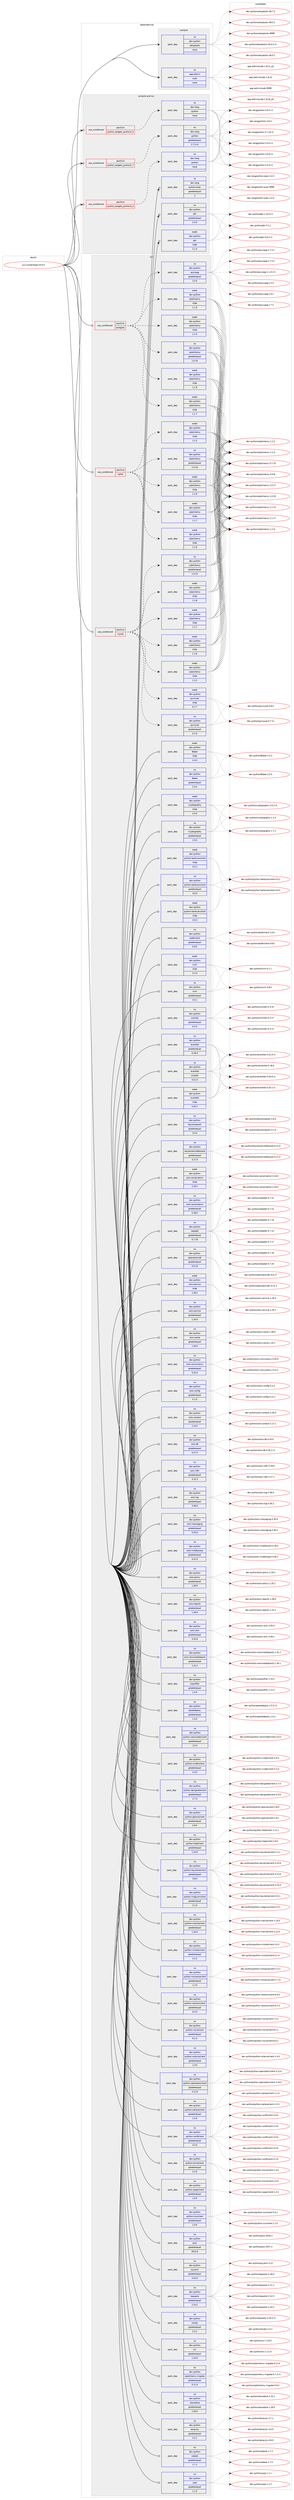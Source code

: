 digraph prolog {

# *************
# Graph options
# *************

newrank=true;
concentrate=true;
compound=true;
graph [rankdir=LR,fontname=Helvetica,fontsize=10,ranksep=1.5];#, ranksep=2.5, nodesep=0.2];
edge  [arrowhead=vee];
node  [fontname=Helvetica,fontsize=10];

# **********
# The ebuild
# **********

subgraph cluster_leftcol {
color=gray;
rank=same;
label=<<i>ebuild</i>>;
id [label="sys-cluster/heat-10.0.0", color=red, width=4, href="../sys-cluster/heat-10.0.0.svg"];
}

# ****************
# The dependencies
# ****************

subgraph cluster_midcol {
color=gray;
label=<<i>dependencies</i>>;
subgraph cluster_compile {
fillcolor="#eeeeee";
style=filled;
label=<<i>compile</i>>;
subgraph pack6451 {
dependency7336 [label=<<TABLE BORDER="0" CELLBORDER="1" CELLSPACING="0" CELLPADDING="4" WIDTH="220"><TR><TD ROWSPAN="6" CELLPADDING="30">pack_dep</TD></TR><TR><TD WIDTH="110">no</TD></TR><TR><TD>app-admin</TD></TR><TR><TD>sudo</TD></TR><TR><TD>none</TD></TR><TR><TD></TD></TR></TABLE>>, shape=none, color=blue];
}
id:e -> dependency7336:w [weight=20,style="solid",arrowhead="vee"];
subgraph pack6452 {
dependency7337 [label=<<TABLE BORDER="0" CELLBORDER="1" CELLSPACING="0" CELLPADDING="4" WIDTH="220"><TR><TD ROWSPAN="6" CELLPADDING="30">pack_dep</TD></TR><TR><TD WIDTH="110">no</TD></TR><TR><TD>dev-python</TD></TR><TR><TD>setuptools</TD></TR><TR><TD>none</TD></TR><TR><TD></TD></TR></TABLE>>, shape=none, color=blue];
}
id:e -> dependency7337:w [weight=20,style="solid",arrowhead="vee"];
}
subgraph cluster_compileandrun {
fillcolor="#eeeeee";
style=filled;
label=<<i>compile and run</i>>;
subgraph cond838 {
dependency7338 [label=<<TABLE BORDER="0" CELLBORDER="1" CELLSPACING="0" CELLPADDING="4"><TR><TD ROWSPAN="3" CELLPADDING="10">use_conditional</TD></TR><TR><TD>positive</TD></TR><TR><TD>python_targets_python2_7</TD></TR></TABLE>>, shape=none, color=red];
subgraph pack6453 {
dependency7339 [label=<<TABLE BORDER="0" CELLBORDER="1" CELLSPACING="0" CELLPADDING="4" WIDTH="220"><TR><TD ROWSPAN="6" CELLPADDING="30">pack_dep</TD></TR><TR><TD WIDTH="110">no</TD></TR><TR><TD>dev-lang</TD></TR><TR><TD>python</TD></TR><TR><TD>greaterequal</TD></TR><TR><TD>2.7.5-r2</TD></TR></TABLE>>, shape=none, color=blue];
}
dependency7338:e -> dependency7339:w [weight=20,style="dashed",arrowhead="vee"];
}
id:e -> dependency7338:w [weight=20,style="solid",arrowhead="odotvee"];
subgraph cond839 {
dependency7340 [label=<<TABLE BORDER="0" CELLBORDER="1" CELLSPACING="0" CELLPADDING="4"><TR><TD ROWSPAN="3" CELLPADDING="10">use_conditional</TD></TR><TR><TD>positive</TD></TR><TR><TD>python_targets_python3_4</TD></TR></TABLE>>, shape=none, color=red];
subgraph pack6454 {
dependency7341 [label=<<TABLE BORDER="0" CELLBORDER="1" CELLSPACING="0" CELLPADDING="4" WIDTH="220"><TR><TD ROWSPAN="6" CELLPADDING="30">pack_dep</TD></TR><TR><TD WIDTH="110">no</TD></TR><TR><TD>dev-lang</TD></TR><TR><TD>python</TD></TR><TR><TD>none</TD></TR><TR><TD></TD></TR></TABLE>>, shape=none, color=blue];
}
dependency7340:e -> dependency7341:w [weight=20,style="dashed",arrowhead="vee"];
}
id:e -> dependency7340:w [weight=20,style="solid",arrowhead="odotvee"];
subgraph cond840 {
dependency7342 [label=<<TABLE BORDER="0" CELLBORDER="1" CELLSPACING="0" CELLPADDING="4"><TR><TD ROWSPAN="3" CELLPADDING="10">use_conditional</TD></TR><TR><TD>positive</TD></TR><TR><TD>python_targets_python3_5</TD></TR></TABLE>>, shape=none, color=red];
subgraph pack6455 {
dependency7343 [label=<<TABLE BORDER="0" CELLBORDER="1" CELLSPACING="0" CELLPADDING="4" WIDTH="220"><TR><TD ROWSPAN="6" CELLPADDING="30">pack_dep</TD></TR><TR><TD WIDTH="110">no</TD></TR><TR><TD>dev-lang</TD></TR><TR><TD>python</TD></TR><TR><TD>none</TD></TR><TR><TD></TD></TR></TABLE>>, shape=none, color=blue];
}
dependency7342:e -> dependency7343:w [weight=20,style="dashed",arrowhead="vee"];
}
id:e -> dependency7342:w [weight=20,style="solid",arrowhead="odotvee"];
subgraph pack6456 {
dependency7344 [label=<<TABLE BORDER="0" CELLBORDER="1" CELLSPACING="0" CELLPADDING="4" WIDTH="220"><TR><TD ROWSPAN="6" CELLPADDING="30">pack_dep</TD></TR><TR><TD WIDTH="110">no</TD></TR><TR><TD>dev-lang</TD></TR><TR><TD>python-exec</TD></TR><TR><TD>greaterequal</TD></TR><TR><TD>2</TD></TR></TABLE>>, shape=none, color=blue];
}
id:e -> dependency7344:w [weight=20,style="solid",arrowhead="odotvee"];
subgraph pack6457 {
dependency7345 [label=<<TABLE BORDER="0" CELLBORDER="1" CELLSPACING="0" CELLPADDING="4" WIDTH="220"><TR><TD ROWSPAN="6" CELLPADDING="30">pack_dep</TD></TR><TR><TD WIDTH="110">no</TD></TR><TR><TD>dev-python</TD></TR><TR><TD>pbr</TD></TR><TR><TD>greaterequal</TD></TR><TR><TD>2.0.0</TD></TR></TABLE>>, shape=none, color=blue];
}
id:e -> dependency7345:w [weight=20,style="solid",arrowhead="odotvee"];
subgraph pack6458 {
dependency7346 [label=<<TABLE BORDER="0" CELLBORDER="1" CELLSPACING="0" CELLPADDING="4" WIDTH="220"><TR><TD ROWSPAN="6" CELLPADDING="30">pack_dep</TD></TR><TR><TD WIDTH="110">weak</TD></TR><TR><TD>dev-python</TD></TR><TR><TD>pbr</TD></TR><TR><TD>tilde</TD></TR><TR><TD>2.1.0</TD></TR></TABLE>>, shape=none, color=blue];
}
id:e -> dependency7346:w [weight=20,style="solid",arrowhead="odotvee"];
}
subgraph cluster_run {
fillcolor="#eeeeee";
style=filled;
label=<<i>run</i>>;
subgraph cond841 {
dependency7347 [label=<<TABLE BORDER="0" CELLBORDER="1" CELLSPACING="0" CELLPADDING="4"><TR><TD ROWSPAN="3" CELLPADDING="10">use_conditional</TD></TR><TR><TD>positive</TD></TR><TR><TD>mysql</TD></TR></TABLE>>, shape=none, color=red];
subgraph pack6459 {
dependency7348 [label=<<TABLE BORDER="0" CELLBORDER="1" CELLSPACING="0" CELLPADDING="4" WIDTH="220"><TR><TD ROWSPAN="6" CELLPADDING="30">pack_dep</TD></TR><TR><TD WIDTH="110">no</TD></TR><TR><TD>dev-python</TD></TR><TR><TD>pymysql</TD></TR><TR><TD>greaterequal</TD></TR><TR><TD>0.7.6</TD></TR></TABLE>>, shape=none, color=blue];
}
dependency7347:e -> dependency7348:w [weight=20,style="dashed",arrowhead="vee"];
subgraph pack6460 {
dependency7349 [label=<<TABLE BORDER="0" CELLBORDER="1" CELLSPACING="0" CELLPADDING="4" WIDTH="220"><TR><TD ROWSPAN="6" CELLPADDING="30">pack_dep</TD></TR><TR><TD WIDTH="110">weak</TD></TR><TR><TD>dev-python</TD></TR><TR><TD>pymysql</TD></TR><TR><TD>tilde</TD></TR><TR><TD>0.7.7</TD></TR></TABLE>>, shape=none, color=blue];
}
dependency7347:e -> dependency7349:w [weight=20,style="dashed",arrowhead="vee"];
subgraph pack6461 {
dependency7350 [label=<<TABLE BORDER="0" CELLBORDER="1" CELLSPACING="0" CELLPADDING="4" WIDTH="220"><TR><TD ROWSPAN="6" CELLPADDING="30">pack_dep</TD></TR><TR><TD WIDTH="110">no</TD></TR><TR><TD>dev-python</TD></TR><TR><TD>sqlalchemy</TD></TR><TR><TD>greaterequal</TD></TR><TR><TD>1.0.10</TD></TR></TABLE>>, shape=none, color=blue];
}
dependency7347:e -> dependency7350:w [weight=20,style="dashed",arrowhead="vee"];
subgraph pack6462 {
dependency7351 [label=<<TABLE BORDER="0" CELLBORDER="1" CELLSPACING="0" CELLPADDING="4" WIDTH="220"><TR><TD ROWSPAN="6" CELLPADDING="30">pack_dep</TD></TR><TR><TD WIDTH="110">weak</TD></TR><TR><TD>dev-python</TD></TR><TR><TD>sqlalchemy</TD></TR><TR><TD>tilde</TD></TR><TR><TD>1.1.5</TD></TR></TABLE>>, shape=none, color=blue];
}
dependency7347:e -> dependency7351:w [weight=20,style="dashed",arrowhead="vee"];
subgraph pack6463 {
dependency7352 [label=<<TABLE BORDER="0" CELLBORDER="1" CELLSPACING="0" CELLPADDING="4" WIDTH="220"><TR><TD ROWSPAN="6" CELLPADDING="30">pack_dep</TD></TR><TR><TD WIDTH="110">weak</TD></TR><TR><TD>dev-python</TD></TR><TR><TD>sqlalchemy</TD></TR><TR><TD>tilde</TD></TR><TR><TD>1.1.6</TD></TR></TABLE>>, shape=none, color=blue];
}
dependency7347:e -> dependency7352:w [weight=20,style="dashed",arrowhead="vee"];
subgraph pack6464 {
dependency7353 [label=<<TABLE BORDER="0" CELLBORDER="1" CELLSPACING="0" CELLPADDING="4" WIDTH="220"><TR><TD ROWSPAN="6" CELLPADDING="30">pack_dep</TD></TR><TR><TD WIDTH="110">weak</TD></TR><TR><TD>dev-python</TD></TR><TR><TD>sqlalchemy</TD></TR><TR><TD>tilde</TD></TR><TR><TD>1.1.7</TD></TR></TABLE>>, shape=none, color=blue];
}
dependency7347:e -> dependency7353:w [weight=20,style="dashed",arrowhead="vee"];
subgraph pack6465 {
dependency7354 [label=<<TABLE BORDER="0" CELLBORDER="1" CELLSPACING="0" CELLPADDING="4" WIDTH="220"><TR><TD ROWSPAN="6" CELLPADDING="30">pack_dep</TD></TR><TR><TD WIDTH="110">weak</TD></TR><TR><TD>dev-python</TD></TR><TR><TD>sqlalchemy</TD></TR><TR><TD>tilde</TD></TR><TR><TD>1.1.8</TD></TR></TABLE>>, shape=none, color=blue];
}
dependency7347:e -> dependency7354:w [weight=20,style="dashed",arrowhead="vee"];
}
id:e -> dependency7347:w [weight=20,style="solid",arrowhead="odot"];
subgraph cond842 {
dependency7355 [label=<<TABLE BORDER="0" CELLBORDER="1" CELLSPACING="0" CELLPADDING="4"><TR><TD ROWSPAN="3" CELLPADDING="10">use_conditional</TD></TR><TR><TD>positive</TD></TR><TR><TD>postgres</TD></TR></TABLE>>, shape=none, color=red];
subgraph pack6466 {
dependency7356 [label=<<TABLE BORDER="0" CELLBORDER="1" CELLSPACING="0" CELLPADDING="4" WIDTH="220"><TR><TD ROWSPAN="6" CELLPADDING="30">pack_dep</TD></TR><TR><TD WIDTH="110">no</TD></TR><TR><TD>dev-python</TD></TR><TR><TD>psycopg</TD></TR><TR><TD>greaterequal</TD></TR><TR><TD>2.5.0</TD></TR></TABLE>>, shape=none, color=blue];
}
dependency7355:e -> dependency7356:w [weight=20,style="dashed",arrowhead="vee"];
subgraph pack6467 {
dependency7357 [label=<<TABLE BORDER="0" CELLBORDER="1" CELLSPACING="0" CELLPADDING="4" WIDTH="220"><TR><TD ROWSPAN="6" CELLPADDING="30">pack_dep</TD></TR><TR><TD WIDTH="110">no</TD></TR><TR><TD>dev-python</TD></TR><TR><TD>sqlalchemy</TD></TR><TR><TD>greaterequal</TD></TR><TR><TD>1.0.10</TD></TR></TABLE>>, shape=none, color=blue];
}
dependency7355:e -> dependency7357:w [weight=20,style="dashed",arrowhead="vee"];
subgraph pack6468 {
dependency7358 [label=<<TABLE BORDER="0" CELLBORDER="1" CELLSPACING="0" CELLPADDING="4" WIDTH="220"><TR><TD ROWSPAN="6" CELLPADDING="30">pack_dep</TD></TR><TR><TD WIDTH="110">weak</TD></TR><TR><TD>dev-python</TD></TR><TR><TD>sqlalchemy</TD></TR><TR><TD>tilde</TD></TR><TR><TD>1.1.5</TD></TR></TABLE>>, shape=none, color=blue];
}
dependency7355:e -> dependency7358:w [weight=20,style="dashed",arrowhead="vee"];
subgraph pack6469 {
dependency7359 [label=<<TABLE BORDER="0" CELLBORDER="1" CELLSPACING="0" CELLPADDING="4" WIDTH="220"><TR><TD ROWSPAN="6" CELLPADDING="30">pack_dep</TD></TR><TR><TD WIDTH="110">weak</TD></TR><TR><TD>dev-python</TD></TR><TR><TD>sqlalchemy</TD></TR><TR><TD>tilde</TD></TR><TR><TD>1.1.6</TD></TR></TABLE>>, shape=none, color=blue];
}
dependency7355:e -> dependency7359:w [weight=20,style="dashed",arrowhead="vee"];
subgraph pack6470 {
dependency7360 [label=<<TABLE BORDER="0" CELLBORDER="1" CELLSPACING="0" CELLPADDING="4" WIDTH="220"><TR><TD ROWSPAN="6" CELLPADDING="30">pack_dep</TD></TR><TR><TD WIDTH="110">weak</TD></TR><TR><TD>dev-python</TD></TR><TR><TD>sqlalchemy</TD></TR><TR><TD>tilde</TD></TR><TR><TD>1.1.7</TD></TR></TABLE>>, shape=none, color=blue];
}
dependency7355:e -> dependency7360:w [weight=20,style="dashed",arrowhead="vee"];
subgraph pack6471 {
dependency7361 [label=<<TABLE BORDER="0" CELLBORDER="1" CELLSPACING="0" CELLPADDING="4" WIDTH="220"><TR><TD ROWSPAN="6" CELLPADDING="30">pack_dep</TD></TR><TR><TD WIDTH="110">weak</TD></TR><TR><TD>dev-python</TD></TR><TR><TD>sqlalchemy</TD></TR><TR><TD>tilde</TD></TR><TR><TD>1.1.8</TD></TR></TABLE>>, shape=none, color=blue];
}
dependency7355:e -> dependency7361:w [weight=20,style="dashed",arrowhead="vee"];
}
id:e -> dependency7355:w [weight=20,style="solid",arrowhead="odot"];
subgraph cond843 {
dependency7362 [label=<<TABLE BORDER="0" CELLBORDER="1" CELLSPACING="0" CELLPADDING="4"><TR><TD ROWSPAN="3" CELLPADDING="10">use_conditional</TD></TR><TR><TD>positive</TD></TR><TR><TD>sqlite</TD></TR></TABLE>>, shape=none, color=red];
subgraph pack6472 {
dependency7363 [label=<<TABLE BORDER="0" CELLBORDER="1" CELLSPACING="0" CELLPADDING="4" WIDTH="220"><TR><TD ROWSPAN="6" CELLPADDING="30">pack_dep</TD></TR><TR><TD WIDTH="110">no</TD></TR><TR><TD>dev-python</TD></TR><TR><TD>sqlalchemy</TD></TR><TR><TD>greaterequal</TD></TR><TR><TD>1.0.10</TD></TR></TABLE>>, shape=none, color=blue];
}
dependency7362:e -> dependency7363:w [weight=20,style="dashed",arrowhead="vee"];
subgraph pack6473 {
dependency7364 [label=<<TABLE BORDER="0" CELLBORDER="1" CELLSPACING="0" CELLPADDING="4" WIDTH="220"><TR><TD ROWSPAN="6" CELLPADDING="30">pack_dep</TD></TR><TR><TD WIDTH="110">weak</TD></TR><TR><TD>dev-python</TD></TR><TR><TD>sqlalchemy</TD></TR><TR><TD>tilde</TD></TR><TR><TD>1.1.5</TD></TR></TABLE>>, shape=none, color=blue];
}
dependency7362:e -> dependency7364:w [weight=20,style="dashed",arrowhead="vee"];
subgraph pack6474 {
dependency7365 [label=<<TABLE BORDER="0" CELLBORDER="1" CELLSPACING="0" CELLPADDING="4" WIDTH="220"><TR><TD ROWSPAN="6" CELLPADDING="30">pack_dep</TD></TR><TR><TD WIDTH="110">weak</TD></TR><TR><TD>dev-python</TD></TR><TR><TD>sqlalchemy</TD></TR><TR><TD>tilde</TD></TR><TR><TD>1.1.6</TD></TR></TABLE>>, shape=none, color=blue];
}
dependency7362:e -> dependency7365:w [weight=20,style="dashed",arrowhead="vee"];
subgraph pack6475 {
dependency7366 [label=<<TABLE BORDER="0" CELLBORDER="1" CELLSPACING="0" CELLPADDING="4" WIDTH="220"><TR><TD ROWSPAN="6" CELLPADDING="30">pack_dep</TD></TR><TR><TD WIDTH="110">weak</TD></TR><TR><TD>dev-python</TD></TR><TR><TD>sqlalchemy</TD></TR><TR><TD>tilde</TD></TR><TR><TD>1.1.7</TD></TR></TABLE>>, shape=none, color=blue];
}
dependency7362:e -> dependency7366:w [weight=20,style="dashed",arrowhead="vee"];
subgraph pack6476 {
dependency7367 [label=<<TABLE BORDER="0" CELLBORDER="1" CELLSPACING="0" CELLPADDING="4" WIDTH="220"><TR><TD ROWSPAN="6" CELLPADDING="30">pack_dep</TD></TR><TR><TD WIDTH="110">weak</TD></TR><TR><TD>dev-python</TD></TR><TR><TD>sqlalchemy</TD></TR><TR><TD>tilde</TD></TR><TR><TD>1.1.8</TD></TR></TABLE>>, shape=none, color=blue];
}
dependency7362:e -> dependency7367:w [weight=20,style="dashed",arrowhead="vee"];
}
id:e -> dependency7362:w [weight=20,style="solid",arrowhead="odot"];
subgraph pack6477 {
dependency7368 [label=<<TABLE BORDER="0" CELLBORDER="1" CELLSPACING="0" CELLPADDING="4" WIDTH="220"><TR><TD ROWSPAN="6" CELLPADDING="30">pack_dep</TD></TR><TR><TD WIDTH="110">no</TD></TR><TR><TD>dev-python</TD></TR><TR><TD>Babel</TD></TR><TR><TD>greaterequal</TD></TR><TR><TD>2.3.4</TD></TR></TABLE>>, shape=none, color=blue];
}
id:e -> dependency7368:w [weight=20,style="solid",arrowhead="odot"];
subgraph pack6478 {
dependency7369 [label=<<TABLE BORDER="0" CELLBORDER="1" CELLSPACING="0" CELLPADDING="4" WIDTH="220"><TR><TD ROWSPAN="6" CELLPADDING="30">pack_dep</TD></TR><TR><TD WIDTH="110">no</TD></TR><TR><TD>dev-python</TD></TR><TR><TD>aodhclient</TD></TR><TR><TD>greaterequal</TD></TR><TR><TD>0.9.0</TD></TR></TABLE>>, shape=none, color=blue];
}
id:e -> dependency7369:w [weight=20,style="solid",arrowhead="odot"];
subgraph pack6479 {
dependency7370 [label=<<TABLE BORDER="0" CELLBORDER="1" CELLSPACING="0" CELLPADDING="4" WIDTH="220"><TR><TD ROWSPAN="6" CELLPADDING="30">pack_dep</TD></TR><TR><TD WIDTH="110">no</TD></TR><TR><TD>dev-python</TD></TR><TR><TD>croniter</TD></TR><TR><TD>greaterequal</TD></TR><TR><TD>0.3.4</TD></TR></TABLE>>, shape=none, color=blue];
}
id:e -> dependency7370:w [weight=20,style="solid",arrowhead="odot"];
subgraph pack6480 {
dependency7371 [label=<<TABLE BORDER="0" CELLBORDER="1" CELLSPACING="0" CELLPADDING="4" WIDTH="220"><TR><TD ROWSPAN="6" CELLPADDING="30">pack_dep</TD></TR><TR><TD WIDTH="110">no</TD></TR><TR><TD>dev-python</TD></TR><TR><TD>cryptography</TD></TR><TR><TD>greaterequal</TD></TR><TR><TD>1.9.0</TD></TR></TABLE>>, shape=none, color=blue];
}
id:e -> dependency7371:w [weight=20,style="solid",arrowhead="odot"];
subgraph pack6481 {
dependency7372 [label=<<TABLE BORDER="0" CELLBORDER="1" CELLSPACING="0" CELLPADDING="4" WIDTH="220"><TR><TD ROWSPAN="6" CELLPADDING="30">pack_dep</TD></TR><TR><TD WIDTH="110">no</TD></TR><TR><TD>dev-python</TD></TR><TR><TD>eventlet</TD></TR><TR><TD>greaterequal</TD></TR><TR><TD>0.18.4</TD></TR></TABLE>>, shape=none, color=blue];
}
id:e -> dependency7372:w [weight=20,style="solid",arrowhead="odot"];
subgraph pack6482 {
dependency7373 [label=<<TABLE BORDER="0" CELLBORDER="1" CELLSPACING="0" CELLPADDING="4" WIDTH="220"><TR><TD ROWSPAN="6" CELLPADDING="30">pack_dep</TD></TR><TR><TD WIDTH="110">no</TD></TR><TR><TD>dev-python</TD></TR><TR><TD>eventlet</TD></TR><TR><TD>smaller</TD></TR><TR><TD>0.21.0</TD></TR></TABLE>>, shape=none, color=blue];
}
id:e -> dependency7373:w [weight=20,style="solid",arrowhead="odot"];
subgraph pack6483 {
dependency7374 [label=<<TABLE BORDER="0" CELLBORDER="1" CELLSPACING="0" CELLPADDING="4" WIDTH="220"><TR><TD ROWSPAN="6" CELLPADDING="30">pack_dep</TD></TR><TR><TD WIDTH="110">no</TD></TR><TR><TD>dev-python</TD></TR><TR><TD>keystoneauth</TD></TR><TR><TD>greaterequal</TD></TR><TR><TD>3.3.0</TD></TR></TABLE>>, shape=none, color=blue];
}
id:e -> dependency7374:w [weight=20,style="solid",arrowhead="odot"];
subgraph pack6484 {
dependency7375 [label=<<TABLE BORDER="0" CELLBORDER="1" CELLSPACING="0" CELLPADDING="4" WIDTH="220"><TR><TD ROWSPAN="6" CELLPADDING="30">pack_dep</TD></TR><TR><TD WIDTH="110">no</TD></TR><TR><TD>dev-python</TD></TR><TR><TD>keystonemiddleware</TD></TR><TR><TD>greaterequal</TD></TR><TR><TD>4.17.0</TD></TR></TABLE>>, shape=none, color=blue];
}
id:e -> dependency7375:w [weight=20,style="solid",arrowhead="odot"];
subgraph pack6485 {
dependency7376 [label=<<TABLE BORDER="0" CELLBORDER="1" CELLSPACING="0" CELLPADDING="4" WIDTH="220"><TR><TD ROWSPAN="6" CELLPADDING="30">pack_dep</TD></TR><TR><TD WIDTH="110">no</TD></TR><TR><TD>dev-python</TD></TR><TR><TD>lxml</TD></TR><TR><TD>greaterequal</TD></TR><TR><TD>3.4.1</TD></TR></TABLE>>, shape=none, color=blue];
}
id:e -> dependency7376:w [weight=20,style="solid",arrowhead="odot"];
subgraph pack6486 {
dependency7377 [label=<<TABLE BORDER="0" CELLBORDER="1" CELLSPACING="0" CELLPADDING="4" WIDTH="220"><TR><TD ROWSPAN="6" CELLPADDING="30">pack_dep</TD></TR><TR><TD WIDTH="110">no</TD></TR><TR><TD>dev-python</TD></TR><TR><TD>netaddr</TD></TR><TR><TD>greaterequal</TD></TR><TR><TD>0.7.18</TD></TR></TABLE>>, shape=none, color=blue];
}
id:e -> dependency7377:w [weight=20,style="solid",arrowhead="odot"];
subgraph pack6487 {
dependency7378 [label=<<TABLE BORDER="0" CELLBORDER="1" CELLSPACING="0" CELLPADDING="4" WIDTH="220"><TR><TD ROWSPAN="6" CELLPADDING="30">pack_dep</TD></TR><TR><TD WIDTH="110">no</TD></TR><TR><TD>dev-python</TD></TR><TR><TD>openstacksdk</TD></TR><TR><TD>greaterequal</TD></TR><TR><TD>0.9.19</TD></TR></TABLE>>, shape=none, color=blue];
}
id:e -> dependency7378:w [weight=20,style="solid",arrowhead="odot"];
subgraph pack6488 {
dependency7379 [label=<<TABLE BORDER="0" CELLBORDER="1" CELLSPACING="0" CELLPADDING="4" WIDTH="220"><TR><TD ROWSPAN="6" CELLPADDING="30">pack_dep</TD></TR><TR><TD WIDTH="110">no</TD></TR><TR><TD>dev-python</TD></TR><TR><TD>oslo-cache</TD></TR><TR><TD>greaterequal</TD></TR><TR><TD>1.26.0</TD></TR></TABLE>>, shape=none, color=blue];
}
id:e -> dependency7379:w [weight=20,style="solid",arrowhead="odot"];
subgraph pack6489 {
dependency7380 [label=<<TABLE BORDER="0" CELLBORDER="1" CELLSPACING="0" CELLPADDING="4" WIDTH="220"><TR><TD ROWSPAN="6" CELLPADDING="30">pack_dep</TD></TR><TR><TD WIDTH="110">no</TD></TR><TR><TD>dev-python</TD></TR><TR><TD>oslo-concurrency</TD></TR><TR><TD>greaterequal</TD></TR><TR><TD>3.25.0</TD></TR></TABLE>>, shape=none, color=blue];
}
id:e -> dependency7380:w [weight=20,style="solid",arrowhead="odot"];
subgraph pack6490 {
dependency7381 [label=<<TABLE BORDER="0" CELLBORDER="1" CELLSPACING="0" CELLPADDING="4" WIDTH="220"><TR><TD ROWSPAN="6" CELLPADDING="30">pack_dep</TD></TR><TR><TD WIDTH="110">no</TD></TR><TR><TD>dev-python</TD></TR><TR><TD>oslo-config</TD></TR><TR><TD>greaterequal</TD></TR><TR><TD>5.1.0</TD></TR></TABLE>>, shape=none, color=blue];
}
id:e -> dependency7381:w [weight=20,style="solid",arrowhead="odot"];
subgraph pack6491 {
dependency7382 [label=<<TABLE BORDER="0" CELLBORDER="1" CELLSPACING="0" CELLPADDING="4" WIDTH="220"><TR><TD ROWSPAN="6" CELLPADDING="30">pack_dep</TD></TR><TR><TD WIDTH="110">no</TD></TR><TR><TD>dev-python</TD></TR><TR><TD>oslo-context</TD></TR><TR><TD>greaterequal</TD></TR><TR><TD>2.19.2</TD></TR></TABLE>>, shape=none, color=blue];
}
id:e -> dependency7382:w [weight=20,style="solid",arrowhead="odot"];
subgraph pack6492 {
dependency7383 [label=<<TABLE BORDER="0" CELLBORDER="1" CELLSPACING="0" CELLPADDING="4" WIDTH="220"><TR><TD ROWSPAN="6" CELLPADDING="30">pack_dep</TD></TR><TR><TD WIDTH="110">no</TD></TR><TR><TD>dev-python</TD></TR><TR><TD>oslo-db</TD></TR><TR><TD>greaterequal</TD></TR><TR><TD>4.27.0</TD></TR></TABLE>>, shape=none, color=blue];
}
id:e -> dependency7383:w [weight=20,style="solid",arrowhead="odot"];
subgraph pack6493 {
dependency7384 [label=<<TABLE BORDER="0" CELLBORDER="1" CELLSPACING="0" CELLPADDING="4" WIDTH="220"><TR><TD ROWSPAN="6" CELLPADDING="30">pack_dep</TD></TR><TR><TD WIDTH="110">no</TD></TR><TR><TD>dev-python</TD></TR><TR><TD>oslo-i18n</TD></TR><TR><TD>greaterequal</TD></TR><TR><TD>3.15.3</TD></TR></TABLE>>, shape=none, color=blue];
}
id:e -> dependency7384:w [weight=20,style="solid",arrowhead="odot"];
subgraph pack6494 {
dependency7385 [label=<<TABLE BORDER="0" CELLBORDER="1" CELLSPACING="0" CELLPADDING="4" WIDTH="220"><TR><TD ROWSPAN="6" CELLPADDING="30">pack_dep</TD></TR><TR><TD WIDTH="110">no</TD></TR><TR><TD>dev-python</TD></TR><TR><TD>oslo-log</TD></TR><TR><TD>greaterequal</TD></TR><TR><TD>3.36.0</TD></TR></TABLE>>, shape=none, color=blue];
}
id:e -> dependency7385:w [weight=20,style="solid",arrowhead="odot"];
subgraph pack6495 {
dependency7386 [label=<<TABLE BORDER="0" CELLBORDER="1" CELLSPACING="0" CELLPADDING="4" WIDTH="220"><TR><TD ROWSPAN="6" CELLPADDING="30">pack_dep</TD></TR><TR><TD WIDTH="110">no</TD></TR><TR><TD>dev-python</TD></TR><TR><TD>oslo-messaging</TD></TR><TR><TD>greaterequal</TD></TR><TR><TD>5.29.0</TD></TR></TABLE>>, shape=none, color=blue];
}
id:e -> dependency7386:w [weight=20,style="solid",arrowhead="odot"];
subgraph pack6496 {
dependency7387 [label=<<TABLE BORDER="0" CELLBORDER="1" CELLSPACING="0" CELLPADDING="4" WIDTH="220"><TR><TD ROWSPAN="6" CELLPADDING="30">pack_dep</TD></TR><TR><TD WIDTH="110">no</TD></TR><TR><TD>dev-python</TD></TR><TR><TD>oslo-middleware</TD></TR><TR><TD>greaterequal</TD></TR><TR><TD>3.31.0</TD></TR></TABLE>>, shape=none, color=blue];
}
id:e -> dependency7387:w [weight=20,style="solid",arrowhead="odot"];
subgraph pack6497 {
dependency7388 [label=<<TABLE BORDER="0" CELLBORDER="1" CELLSPACING="0" CELLPADDING="4" WIDTH="220"><TR><TD ROWSPAN="6" CELLPADDING="30">pack_dep</TD></TR><TR><TD WIDTH="110">no</TD></TR><TR><TD>dev-python</TD></TR><TR><TD>oslo-policy</TD></TR><TR><TD>greaterequal</TD></TR><TR><TD>1.30.0</TD></TR></TABLE>>, shape=none, color=blue];
}
id:e -> dependency7388:w [weight=20,style="solid",arrowhead="odot"];
subgraph pack6498 {
dependency7389 [label=<<TABLE BORDER="0" CELLBORDER="1" CELLSPACING="0" CELLPADDING="4" WIDTH="220"><TR><TD ROWSPAN="6" CELLPADDING="30">pack_dep</TD></TR><TR><TD WIDTH="110">no</TD></TR><TR><TD>dev-python</TD></TR><TR><TD>oslo-reports</TD></TR><TR><TD>greaterequal</TD></TR><TR><TD>1.18.0</TD></TR></TABLE>>, shape=none, color=blue];
}
id:e -> dependency7389:w [weight=20,style="solid",arrowhead="odot"];
subgraph pack6499 {
dependency7390 [label=<<TABLE BORDER="0" CELLBORDER="1" CELLSPACING="0" CELLPADDING="4" WIDTH="220"><TR><TD ROWSPAN="6" CELLPADDING="30">pack_dep</TD></TR><TR><TD WIDTH="110">no</TD></TR><TR><TD>dev-python</TD></TR><TR><TD>oslo-serialization</TD></TR><TR><TD>greaterequal</TD></TR><TR><TD>2.18.0</TD></TR></TABLE>>, shape=none, color=blue];
}
id:e -> dependency7390:w [weight=20,style="solid",arrowhead="odot"];
subgraph pack6500 {
dependency7391 [label=<<TABLE BORDER="0" CELLBORDER="1" CELLSPACING="0" CELLPADDING="4" WIDTH="220"><TR><TD ROWSPAN="6" CELLPADDING="30">pack_dep</TD></TR><TR><TD WIDTH="110">no</TD></TR><TR><TD>dev-python</TD></TR><TR><TD>oslo-service</TD></TR><TR><TD>greaterequal</TD></TR><TR><TD>1.24.0</TD></TR></TABLE>>, shape=none, color=blue];
}
id:e -> dependency7391:w [weight=20,style="solid",arrowhead="odot"];
subgraph pack6501 {
dependency7392 [label=<<TABLE BORDER="0" CELLBORDER="1" CELLSPACING="0" CELLPADDING="4" WIDTH="220"><TR><TD ROWSPAN="6" CELLPADDING="30">pack_dep</TD></TR><TR><TD WIDTH="110">no</TD></TR><TR><TD>dev-python</TD></TR><TR><TD>oslo-utils</TD></TR><TR><TD>greaterequal</TD></TR><TR><TD>3.33.0</TD></TR></TABLE>>, shape=none, color=blue];
}
id:e -> dependency7392:w [weight=20,style="solid",arrowhead="odot"];
subgraph pack6502 {
dependency7393 [label=<<TABLE BORDER="0" CELLBORDER="1" CELLSPACING="0" CELLPADDING="4" WIDTH="220"><TR><TD ROWSPAN="6" CELLPADDING="30">pack_dep</TD></TR><TR><TD WIDTH="110">no</TD></TR><TR><TD>dev-python</TD></TR><TR><TD>oslo-versionedobjects</TD></TR><TR><TD>greaterequal</TD></TR><TR><TD>1.31.2</TD></TR></TABLE>>, shape=none, color=blue];
}
id:e -> dependency7393:w [weight=20,style="solid",arrowhead="odot"];
subgraph pack6503 {
dependency7394 [label=<<TABLE BORDER="0" CELLBORDER="1" CELLSPACING="0" CELLPADDING="4" WIDTH="220"><TR><TD ROWSPAN="6" CELLPADDING="30">pack_dep</TD></TR><TR><TD WIDTH="110">no</TD></TR><TR><TD>dev-python</TD></TR><TR><TD>osprofiler</TD></TR><TR><TD>greaterequal</TD></TR><TR><TD>1.4.0</TD></TR></TABLE>>, shape=none, color=blue];
}
id:e -> dependency7394:w [weight=20,style="solid",arrowhead="odot"];
subgraph pack6504 {
dependency7395 [label=<<TABLE BORDER="0" CELLBORDER="1" CELLSPACING="0" CELLPADDING="4" WIDTH="220"><TR><TD ROWSPAN="6" CELLPADDING="30">pack_dep</TD></TR><TR><TD WIDTH="110">no</TD></TR><TR><TD>dev-python</TD></TR><TR><TD>pastedeploy</TD></TR><TR><TD>greaterequal</TD></TR><TR><TD>1.5.0</TD></TR></TABLE>>, shape=none, color=blue];
}
id:e -> dependency7395:w [weight=20,style="solid",arrowhead="odot"];
subgraph pack6505 {
dependency7396 [label=<<TABLE BORDER="0" CELLBORDER="1" CELLSPACING="0" CELLPADDING="4" WIDTH="220"><TR><TD ROWSPAN="6" CELLPADDING="30">pack_dep</TD></TR><TR><TD WIDTH="110">no</TD></TR><TR><TD>dev-python</TD></TR><TR><TD>python-barbicanclient</TD></TR><TR><TD>greaterequal</TD></TR><TR><TD>4.0.0</TD></TR></TABLE>>, shape=none, color=blue];
}
id:e -> dependency7396:w [weight=20,style="solid",arrowhead="odot"];
subgraph pack6506 {
dependency7397 [label=<<TABLE BORDER="0" CELLBORDER="1" CELLSPACING="0" CELLPADDING="4" WIDTH="220"><TR><TD ROWSPAN="6" CELLPADDING="30">pack_dep</TD></TR><TR><TD WIDTH="110">no</TD></TR><TR><TD>dev-python</TD></TR><TR><TD>python-ceilometerclient</TD></TR><TR><TD>greaterequal</TD></TR><TR><TD>2.5.0</TD></TR></TABLE>>, shape=none, color=blue];
}
id:e -> dependency7397:w [weight=20,style="solid",arrowhead="odot"];
subgraph pack6507 {
dependency7398 [label=<<TABLE BORDER="0" CELLBORDER="1" CELLSPACING="0" CELLPADDING="4" WIDTH="220"><TR><TD ROWSPAN="6" CELLPADDING="30">pack_dep</TD></TR><TR><TD WIDTH="110">no</TD></TR><TR><TD>dev-python</TD></TR><TR><TD>python-cinderclient</TD></TR><TR><TD>greaterequal</TD></TR><TR><TD>3.3.0</TD></TR></TABLE>>, shape=none, color=blue];
}
id:e -> dependency7398:w [weight=20,style="solid",arrowhead="odot"];
subgraph pack6508 {
dependency7399 [label=<<TABLE BORDER="0" CELLBORDER="1" CELLSPACING="0" CELLPADDING="4" WIDTH="220"><TR><TD ROWSPAN="6" CELLPADDING="30">pack_dep</TD></TR><TR><TD WIDTH="110">no</TD></TR><TR><TD>dev-python</TD></TR><TR><TD>python-designateclient</TD></TR><TR><TD>greaterequal</TD></TR><TR><TD>2.7.0</TD></TR></TABLE>>, shape=none, color=blue];
}
id:e -> dependency7399:w [weight=20,style="solid",arrowhead="odot"];
subgraph pack6509 {
dependency7400 [label=<<TABLE BORDER="0" CELLBORDER="1" CELLSPACING="0" CELLPADDING="4" WIDTH="220"><TR><TD ROWSPAN="6" CELLPADDING="30">pack_dep</TD></TR><TR><TD WIDTH="110">no</TD></TR><TR><TD>dev-python</TD></TR><TR><TD>python-glanceclient</TD></TR><TR><TD>greaterequal</TD></TR><TR><TD>2.8.0</TD></TR></TABLE>>, shape=none, color=blue];
}
id:e -> dependency7400:w [weight=20,style="solid",arrowhead="odot"];
subgraph pack6510 {
dependency7401 [label=<<TABLE BORDER="0" CELLBORDER="1" CELLSPACING="0" CELLPADDING="4" WIDTH="220"><TR><TD ROWSPAN="6" CELLPADDING="30">pack_dep</TD></TR><TR><TD WIDTH="110">no</TD></TR><TR><TD>dev-python</TD></TR><TR><TD>python-heatclient</TD></TR><TR><TD>greaterequal</TD></TR><TR><TD>1.10.0</TD></TR></TABLE>>, shape=none, color=blue];
}
id:e -> dependency7401:w [weight=20,style="solid",arrowhead="odot"];
subgraph pack6511 {
dependency7402 [label=<<TABLE BORDER="0" CELLBORDER="1" CELLSPACING="0" CELLPADDING="4" WIDTH="220"><TR><TD ROWSPAN="6" CELLPADDING="30">pack_dep</TD></TR><TR><TD WIDTH="110">no</TD></TR><TR><TD>dev-python</TD></TR><TR><TD>python-keystoneclient</TD></TR><TR><TD>greaterequal</TD></TR><TR><TD>3.8.0</TD></TR></TABLE>>, shape=none, color=blue];
}
id:e -> dependency7402:w [weight=20,style="solid",arrowhead="odot"];
subgraph pack6512 {
dependency7403 [label=<<TABLE BORDER="0" CELLBORDER="1" CELLSPACING="0" CELLPADDING="4" WIDTH="220"><TR><TD ROWSPAN="6" CELLPADDING="30">pack_dep</TD></TR><TR><TD WIDTH="110">no</TD></TR><TR><TD>dev-python</TD></TR><TR><TD>python-magnumclient</TD></TR><TR><TD>greaterequal</TD></TR><TR><TD>2.1.0</TD></TR></TABLE>>, shape=none, color=blue];
}
id:e -> dependency7403:w [weight=20,style="solid",arrowhead="odot"];
subgraph pack6513 {
dependency7404 [label=<<TABLE BORDER="0" CELLBORDER="1" CELLSPACING="0" CELLPADDING="4" WIDTH="220"><TR><TD ROWSPAN="6" CELLPADDING="30">pack_dep</TD></TR><TR><TD WIDTH="110">no</TD></TR><TR><TD>dev-python</TD></TR><TR><TD>python-manilaclient</TD></TR><TR><TD>greaterequal</TD></TR><TR><TD>1.16.0</TD></TR></TABLE>>, shape=none, color=blue];
}
id:e -> dependency7404:w [weight=20,style="solid",arrowhead="odot"];
subgraph pack6514 {
dependency7405 [label=<<TABLE BORDER="0" CELLBORDER="1" CELLSPACING="0" CELLPADDING="4" WIDTH="220"><TR><TD ROWSPAN="6" CELLPADDING="30">pack_dep</TD></TR><TR><TD WIDTH="110">no</TD></TR><TR><TD>dev-python</TD></TR><TR><TD>python-mistralclient</TD></TR><TR><TD>greaterequal</TD></TR><TR><TD>3.1.0</TD></TR></TABLE>>, shape=none, color=blue];
}
id:e -> dependency7405:w [weight=20,style="solid",arrowhead="odot"];
subgraph pack6515 {
dependency7406 [label=<<TABLE BORDER="0" CELLBORDER="1" CELLSPACING="0" CELLPADDING="4" WIDTH="220"><TR><TD ROWSPAN="6" CELLPADDING="30">pack_dep</TD></TR><TR><TD WIDTH="110">no</TD></TR><TR><TD>dev-python</TD></TR><TR><TD>python-monascaclient</TD></TR><TR><TD>greaterequal</TD></TR><TR><TD>1.7.0</TD></TR></TABLE>>, shape=none, color=blue];
}
id:e -> dependency7406:w [weight=20,style="solid",arrowhead="odot"];
subgraph pack6516 {
dependency7407 [label=<<TABLE BORDER="0" CELLBORDER="1" CELLSPACING="0" CELLPADDING="4" WIDTH="220"><TR><TD ROWSPAN="6" CELLPADDING="30">pack_dep</TD></TR><TR><TD WIDTH="110">no</TD></TR><TR><TD>dev-python</TD></TR><TR><TD>python-neutronclient</TD></TR><TR><TD>greaterequal</TD></TR><TR><TD>6.3.0</TD></TR></TABLE>>, shape=none, color=blue];
}
id:e -> dependency7407:w [weight=20,style="solid",arrowhead="odot"];
subgraph pack6517 {
dependency7408 [label=<<TABLE BORDER="0" CELLBORDER="1" CELLSPACING="0" CELLPADDING="4" WIDTH="220"><TR><TD ROWSPAN="6" CELLPADDING="30">pack_dep</TD></TR><TR><TD WIDTH="110">no</TD></TR><TR><TD>dev-python</TD></TR><TR><TD>python-novaclient</TD></TR><TR><TD>greaterequal</TD></TR><TR><TD>9.1.0</TD></TR></TABLE>>, shape=none, color=blue];
}
id:e -> dependency7408:w [weight=20,style="solid",arrowhead="odot"];
subgraph pack6518 {
dependency7409 [label=<<TABLE BORDER="0" CELLBORDER="1" CELLSPACING="0" CELLPADDING="4" WIDTH="220"><TR><TD ROWSPAN="6" CELLPADDING="30">pack_dep</TD></TR><TR><TD WIDTH="110">no</TD></TR><TR><TD>dev-python</TD></TR><TR><TD>python-octaviaclient</TD></TR><TR><TD>greaterequal</TD></TR><TR><TD>1.3.0</TD></TR></TABLE>>, shape=none, color=blue];
}
id:e -> dependency7409:w [weight=20,style="solid",arrowhead="odot"];
subgraph pack6519 {
dependency7410 [label=<<TABLE BORDER="0" CELLBORDER="1" CELLSPACING="0" CELLPADDING="4" WIDTH="220"><TR><TD ROWSPAN="6" CELLPADDING="30">pack_dep</TD></TR><TR><TD WIDTH="110">no</TD></TR><TR><TD>dev-python</TD></TR><TR><TD>python-openstackclient</TD></TR><TR><TD>greaterequal</TD></TR><TR><TD>3.12.0</TD></TR></TABLE>>, shape=none, color=blue];
}
id:e -> dependency7410:w [weight=20,style="solid",arrowhead="odot"];
subgraph pack6520 {
dependency7411 [label=<<TABLE BORDER="0" CELLBORDER="1" CELLSPACING="0" CELLPADDING="4" WIDTH="220"><TR><TD ROWSPAN="6" CELLPADDING="30">pack_dep</TD></TR><TR><TD WIDTH="110">no</TD></TR><TR><TD>dev-python</TD></TR><TR><TD>python-saharaclient</TD></TR><TR><TD>greaterequal</TD></TR><TR><TD>1.4.0</TD></TR></TABLE>>, shape=none, color=blue];
}
id:e -> dependency7411:w [weight=20,style="solid",arrowhead="odot"];
subgraph pack6521 {
dependency7412 [label=<<TABLE BORDER="0" CELLBORDER="1" CELLSPACING="0" CELLPADDING="4" WIDTH="220"><TR><TD ROWSPAN="6" CELLPADDING="30">pack_dep</TD></TR><TR><TD WIDTH="110">no</TD></TR><TR><TD>dev-python</TD></TR><TR><TD>python-swiftclient</TD></TR><TR><TD>greaterequal</TD></TR><TR><TD>3.2.0</TD></TR></TABLE>>, shape=none, color=blue];
}
id:e -> dependency7412:w [weight=20,style="solid",arrowhead="odot"];
subgraph pack6522 {
dependency7413 [label=<<TABLE BORDER="0" CELLBORDER="1" CELLSPACING="0" CELLPADDING="4" WIDTH="220"><TR><TD ROWSPAN="6" CELLPADDING="30">pack_dep</TD></TR><TR><TD WIDTH="110">no</TD></TR><TR><TD>dev-python</TD></TR><TR><TD>python-troveclient</TD></TR><TR><TD>greaterequal</TD></TR><TR><TD>2.2.0</TD></TR></TABLE>>, shape=none, color=blue];
}
id:e -> dependency7413:w [weight=20,style="solid",arrowhead="odot"];
subgraph pack6523 {
dependency7414 [label=<<TABLE BORDER="0" CELLBORDER="1" CELLSPACING="0" CELLPADDING="4" WIDTH="220"><TR><TD ROWSPAN="6" CELLPADDING="30">pack_dep</TD></TR><TR><TD WIDTH="110">no</TD></TR><TR><TD>dev-python</TD></TR><TR><TD>python-zaqarclient</TD></TR><TR><TD>greaterequal</TD></TR><TR><TD>1.0.0</TD></TR></TABLE>>, shape=none, color=blue];
}
id:e -> dependency7414:w [weight=20,style="solid",arrowhead="odot"];
subgraph pack6524 {
dependency7415 [label=<<TABLE BORDER="0" CELLBORDER="1" CELLSPACING="0" CELLPADDING="4" WIDTH="220"><TR><TD ROWSPAN="6" CELLPADDING="30">pack_dep</TD></TR><TR><TD WIDTH="110">no</TD></TR><TR><TD>dev-python</TD></TR><TR><TD>python-zunclient</TD></TR><TR><TD>greaterequal</TD></TR><TR><TD>1.0.0</TD></TR></TABLE>>, shape=none, color=blue];
}
id:e -> dependency7415:w [weight=20,style="solid",arrowhead="odot"];
subgraph pack6525 {
dependency7416 [label=<<TABLE BORDER="0" CELLBORDER="1" CELLSPACING="0" CELLPADDING="4" WIDTH="220"><TR><TD ROWSPAN="6" CELLPADDING="30">pack_dep</TD></TR><TR><TD WIDTH="110">no</TD></TR><TR><TD>dev-python</TD></TR><TR><TD>pytz</TD></TR><TR><TD>greaterequal</TD></TR><TR><TD>2013.6</TD></TR></TABLE>>, shape=none, color=blue];
}
id:e -> dependency7416:w [weight=20,style="solid",arrowhead="odot"];
subgraph pack6526 {
dependency7417 [label=<<TABLE BORDER="0" CELLBORDER="1" CELLSPACING="0" CELLPADDING="4" WIDTH="220"><TR><TD ROWSPAN="6" CELLPADDING="30">pack_dep</TD></TR><TR><TD WIDTH="110">no</TD></TR><TR><TD>dev-python</TD></TR><TR><TD>pyyaml</TD></TR><TR><TD>greaterequal</TD></TR><TR><TD>3.10.0</TD></TR></TABLE>>, shape=none, color=blue];
}
id:e -> dependency7417:w [weight=20,style="solid",arrowhead="odot"];
subgraph pack6527 {
dependency7418 [label=<<TABLE BORDER="0" CELLBORDER="1" CELLSPACING="0" CELLPADDING="4" WIDTH="220"><TR><TD ROWSPAN="6" CELLPADDING="30">pack_dep</TD></TR><TR><TD WIDTH="110">no</TD></TR><TR><TD>dev-python</TD></TR><TR><TD>requests</TD></TR><TR><TD>greaterequal</TD></TR><TR><TD>2.14.2</TD></TR></TABLE>>, shape=none, color=blue];
}
id:e -> dependency7418:w [weight=20,style="solid",arrowhead="odot"];
subgraph pack6528 {
dependency7419 [label=<<TABLE BORDER="0" CELLBORDER="1" CELLSPACING="0" CELLPADDING="4" WIDTH="220"><TR><TD ROWSPAN="6" CELLPADDING="30">pack_dep</TD></TR><TR><TD WIDTH="110">no</TD></TR><TR><TD>dev-python</TD></TR><TR><TD>routes</TD></TR><TR><TD>greaterequal</TD></TR><TR><TD>2.3.1</TD></TR></TABLE>>, shape=none, color=blue];
}
id:e -> dependency7419:w [weight=20,style="solid",arrowhead="odot"];
subgraph pack6529 {
dependency7420 [label=<<TABLE BORDER="0" CELLBORDER="1" CELLSPACING="0" CELLPADDING="4" WIDTH="220"><TR><TD ROWSPAN="6" CELLPADDING="30">pack_dep</TD></TR><TR><TD WIDTH="110">no</TD></TR><TR><TD>dev-python</TD></TR><TR><TD>six</TD></TR><TR><TD>greaterequal</TD></TR><TR><TD>1.10.0</TD></TR></TABLE>>, shape=none, color=blue];
}
id:e -> dependency7420:w [weight=20,style="solid",arrowhead="odot"];
subgraph pack6530 {
dependency7421 [label=<<TABLE BORDER="0" CELLBORDER="1" CELLSPACING="0" CELLPADDING="4" WIDTH="220"><TR><TD ROWSPAN="6" CELLPADDING="30">pack_dep</TD></TR><TR><TD WIDTH="110">no</TD></TR><TR><TD>dev-python</TD></TR><TR><TD>sqlalchemy-migrate</TD></TR><TR><TD>greaterequal</TD></TR><TR><TD>0.11.0</TD></TR></TABLE>>, shape=none, color=blue];
}
id:e -> dependency7421:w [weight=20,style="solid",arrowhead="odot"];
subgraph pack6531 {
dependency7422 [label=<<TABLE BORDER="0" CELLBORDER="1" CELLSPACING="0" CELLPADDING="4" WIDTH="220"><TR><TD ROWSPAN="6" CELLPADDING="30">pack_dep</TD></TR><TR><TD WIDTH="110">no</TD></TR><TR><TD>dev-python</TD></TR><TR><TD>stevedore</TD></TR><TR><TD>greaterequal</TD></TR><TR><TD>1.20.0</TD></TR></TABLE>>, shape=none, color=blue];
}
id:e -> dependency7422:w [weight=20,style="solid",arrowhead="odot"];
subgraph pack6532 {
dependency7423 [label=<<TABLE BORDER="0" CELLBORDER="1" CELLSPACING="0" CELLPADDING="4" WIDTH="220"><TR><TD ROWSPAN="6" CELLPADDING="30">pack_dep</TD></TR><TR><TD WIDTH="110">no</TD></TR><TR><TD>dev-python</TD></TR><TR><TD>tenacity</TD></TR><TR><TD>greaterequal</TD></TR><TR><TD>3.2.1</TD></TR></TABLE>>, shape=none, color=blue];
}
id:e -> dependency7423:w [weight=20,style="solid",arrowhead="odot"];
subgraph pack6533 {
dependency7424 [label=<<TABLE BORDER="0" CELLBORDER="1" CELLSPACING="0" CELLPADDING="4" WIDTH="220"><TR><TD ROWSPAN="6" CELLPADDING="30">pack_dep</TD></TR><TR><TD WIDTH="110">no</TD></TR><TR><TD>dev-python</TD></TR><TR><TD>webob</TD></TR><TR><TD>greaterequal</TD></TR><TR><TD>1.7.1</TD></TR></TABLE>>, shape=none, color=blue];
}
id:e -> dependency7424:w [weight=20,style="solid",arrowhead="odot"];
subgraph pack6534 {
dependency7425 [label=<<TABLE BORDER="0" CELLBORDER="1" CELLSPACING="0" CELLPADDING="4" WIDTH="220"><TR><TD ROWSPAN="6" CELLPADDING="30">pack_dep</TD></TR><TR><TD WIDTH="110">no</TD></TR><TR><TD>dev-python</TD></TR><TR><TD>yaql</TD></TR><TR><TD>greaterequal</TD></TR><TR><TD>1.1.3</TD></TR></TABLE>>, shape=none, color=blue];
}
id:e -> dependency7425:w [weight=20,style="solid",arrowhead="odot"];
subgraph pack6535 {
dependency7426 [label=<<TABLE BORDER="0" CELLBORDER="1" CELLSPACING="0" CELLPADDING="4" WIDTH="220"><TR><TD ROWSPAN="6" CELLPADDING="30">pack_dep</TD></TR><TR><TD WIDTH="110">weak</TD></TR><TR><TD>dev-python</TD></TR><TR><TD>Babel</TD></TR><TR><TD>tilde</TD></TR><TR><TD>2.4.0</TD></TR></TABLE>>, shape=none, color=blue];
}
id:e -> dependency7426:w [weight=20,style="solid",arrowhead="odot"];
subgraph pack6536 {
dependency7427 [label=<<TABLE BORDER="0" CELLBORDER="1" CELLSPACING="0" CELLPADDING="4" WIDTH="220"><TR><TD ROWSPAN="6" CELLPADDING="30">pack_dep</TD></TR><TR><TD WIDTH="110">weak</TD></TR><TR><TD>dev-python</TD></TR><TR><TD>cryptography</TD></TR><TR><TD>tilde</TD></TR><TR><TD>2.0.0</TD></TR></TABLE>>, shape=none, color=blue];
}
id:e -> dependency7427:w [weight=20,style="solid",arrowhead="odot"];
subgraph pack6537 {
dependency7428 [label=<<TABLE BORDER="0" CELLBORDER="1" CELLSPACING="0" CELLPADDING="4" WIDTH="220"><TR><TD ROWSPAN="6" CELLPADDING="30">pack_dep</TD></TR><TR><TD WIDTH="110">weak</TD></TR><TR><TD>dev-python</TD></TR><TR><TD>eventlet</TD></TR><TR><TD>tilde</TD></TR><TR><TD>0.20.1</TD></TR></TABLE>>, shape=none, color=blue];
}
id:e -> dependency7428:w [weight=20,style="solid",arrowhead="odot"];
subgraph pack6538 {
dependency7429 [label=<<TABLE BORDER="0" CELLBORDER="1" CELLSPACING="0" CELLPADDING="4" WIDTH="220"><TR><TD ROWSPAN="6" CELLPADDING="30">pack_dep</TD></TR><TR><TD WIDTH="110">weak</TD></TR><TR><TD>dev-python</TD></TR><TR><TD>lxml</TD></TR><TR><TD>tilde</TD></TR><TR><TD>3.7.0</TD></TR></TABLE>>, shape=none, color=blue];
}
id:e -> dependency7429:w [weight=20,style="solid",arrowhead="odot"];
subgraph pack6539 {
dependency7430 [label=<<TABLE BORDER="0" CELLBORDER="1" CELLSPACING="0" CELLPADDING="4" WIDTH="220"><TR><TD ROWSPAN="6" CELLPADDING="30">pack_dep</TD></TR><TR><TD WIDTH="110">weak</TD></TR><TR><TD>dev-python</TD></TR><TR><TD>oslo-serialization</TD></TR><TR><TD>tilde</TD></TR><TR><TD>2.19.1</TD></TR></TABLE>>, shape=none, color=blue];
}
id:e -> dependency7430:w [weight=20,style="solid",arrowhead="odot"];
subgraph pack6540 {
dependency7431 [label=<<TABLE BORDER="0" CELLBORDER="1" CELLSPACING="0" CELLPADDING="4" WIDTH="220"><TR><TD ROWSPAN="6" CELLPADDING="30">pack_dep</TD></TR><TR><TD WIDTH="110">weak</TD></TR><TR><TD>dev-python</TD></TR><TR><TD>oslo-service</TD></TR><TR><TD>tilde</TD></TR><TR><TD>1.28.1</TD></TR></TABLE>>, shape=none, color=blue];
}
id:e -> dependency7431:w [weight=20,style="solid",arrowhead="odot"];
subgraph pack6541 {
dependency7432 [label=<<TABLE BORDER="0" CELLBORDER="1" CELLSPACING="0" CELLPADDING="4" WIDTH="220"><TR><TD ROWSPAN="6" CELLPADDING="30">pack_dep</TD></TR><TR><TD WIDTH="110">weak</TD></TR><TR><TD>dev-python</TD></TR><TR><TD>python-barbicanclient</TD></TR><TR><TD>tilde</TD></TR><TR><TD>4.5.0</TD></TR></TABLE>>, shape=none, color=blue];
}
id:e -> dependency7432:w [weight=20,style="solid",arrowhead="odot"];
subgraph pack6542 {
dependency7433 [label=<<TABLE BORDER="0" CELLBORDER="1" CELLSPACING="0" CELLPADDING="4" WIDTH="220"><TR><TD ROWSPAN="6" CELLPADDING="30">pack_dep</TD></TR><TR><TD WIDTH="110">weak</TD></TR><TR><TD>dev-python</TD></TR><TR><TD>python-barbicanclient</TD></TR><TR><TD>tilde</TD></TR><TR><TD>4.5.1</TD></TR></TABLE>>, shape=none, color=blue];
}
id:e -> dependency7433:w [weight=20,style="solid",arrowhead="odot"];
}
}

# **************
# The candidates
# **************

subgraph cluster_choices {
rank=same;
color=gray;
label=<<i>candidates</i>>;

subgraph choice6451 {
color=black;
nodesep=1;
choice97112112459710010910511047115117100111454946564650489511250 [label="app-admin/sudo-1.8.20_p2", color=red, width=4,href="../app-admin/sudo-1.8.20_p2.svg"];
choice97112112459710010910511047115117100111454946564650499511250 [label="app-admin/sudo-1.8.21_p2", color=red, width=4,href="../app-admin/sudo-1.8.21_p2.svg"];
choice9711211245971001091051104711511710011145494656465050 [label="app-admin/sudo-1.8.22", color=red, width=4,href="../app-admin/sudo-1.8.22.svg"];
choice971121124597100109105110471151171001114557575757 [label="app-admin/sudo-9999", color=red, width=4,href="../app-admin/sudo-9999.svg"];
dependency7336:e -> choice97112112459710010910511047115117100111454946564650489511250:w [style=dotted,weight="100"];
dependency7336:e -> choice97112112459710010910511047115117100111454946564650499511250:w [style=dotted,weight="100"];
dependency7336:e -> choice9711211245971001091051104711511710011145494656465050:w [style=dotted,weight="100"];
dependency7336:e -> choice971121124597100109105110471151171001114557575757:w [style=dotted,weight="100"];
}
subgraph choice6452 {
color=black;
nodesep=1;
choice1001011184511212111610411111047115101116117112116111111108115455152464846504511449 [label="dev-python/setuptools-34.0.2-r1", color=red, width=4,href="../dev-python/setuptools-34.0.2-r1.svg"];
choice100101118451121211161041111104711510111611711211611111110811545515446484649 [label="dev-python/setuptools-36.0.1", color=red, width=4,href="../dev-python/setuptools-36.0.1.svg"];
choice100101118451121211161041111104711510111611711211611111110811545515446554650 [label="dev-python/setuptools-36.7.2", color=red, width=4,href="../dev-python/setuptools-36.7.2.svg"];
choice100101118451121211161041111104711510111611711211611111110811545515646534649 [label="dev-python/setuptools-38.5.1", color=red, width=4,href="../dev-python/setuptools-38.5.1.svg"];
choice10010111845112121116104111110471151011161171121161111111081154557575757 [label="dev-python/setuptools-9999", color=red, width=4,href="../dev-python/setuptools-9999.svg"];
dependency7337:e -> choice1001011184511212111610411111047115101116117112116111111108115455152464846504511449:w [style=dotted,weight="100"];
dependency7337:e -> choice100101118451121211161041111104711510111611711211611111110811545515446484649:w [style=dotted,weight="100"];
dependency7337:e -> choice100101118451121211161041111104711510111611711211611111110811545515446554650:w [style=dotted,weight="100"];
dependency7337:e -> choice100101118451121211161041111104711510111611711211611111110811545515646534649:w [style=dotted,weight="100"];
dependency7337:e -> choice10010111845112121116104111110471151011161171121161111111081154557575757:w [style=dotted,weight="100"];
}
subgraph choice6453 {
color=black;
nodesep=1;
choice100101118451089711010347112121116104111110455046554649524511449 [label="dev-lang/python-2.7.14-r1", color=red, width=4,href="../dev-lang/python-2.7.14-r1.svg"];
choice1001011184510897110103471121211161041111104551465246534511449 [label="dev-lang/python-3.4.5-r1", color=red, width=4,href="../dev-lang/python-3.4.5-r1.svg"];
choice1001011184510897110103471121211161041111104551465246544511449 [label="dev-lang/python-3.4.6-r1", color=red, width=4,href="../dev-lang/python-3.4.6-r1.svg"];
choice1001011184510897110103471121211161041111104551465346524511449 [label="dev-lang/python-3.5.4-r1", color=red, width=4,href="../dev-lang/python-3.5.4-r1.svg"];
choice1001011184510897110103471121211161041111104551465446514511449 [label="dev-lang/python-3.6.3-r1", color=red, width=4,href="../dev-lang/python-3.6.3-r1.svg"];
choice100101118451089711010347112121116104111110455146544652 [label="dev-lang/python-3.6.4", color=red, width=4,href="../dev-lang/python-3.6.4.svg"];
dependency7339:e -> choice100101118451089711010347112121116104111110455046554649524511449:w [style=dotted,weight="100"];
dependency7339:e -> choice1001011184510897110103471121211161041111104551465246534511449:w [style=dotted,weight="100"];
dependency7339:e -> choice1001011184510897110103471121211161041111104551465246544511449:w [style=dotted,weight="100"];
dependency7339:e -> choice1001011184510897110103471121211161041111104551465346524511449:w [style=dotted,weight="100"];
dependency7339:e -> choice1001011184510897110103471121211161041111104551465446514511449:w [style=dotted,weight="100"];
dependency7339:e -> choice100101118451089711010347112121116104111110455146544652:w [style=dotted,weight="100"];
}
subgraph choice6454 {
color=black;
nodesep=1;
choice100101118451089711010347112121116104111110455046554649524511449 [label="dev-lang/python-2.7.14-r1", color=red, width=4,href="../dev-lang/python-2.7.14-r1.svg"];
choice1001011184510897110103471121211161041111104551465246534511449 [label="dev-lang/python-3.4.5-r1", color=red, width=4,href="../dev-lang/python-3.4.5-r1.svg"];
choice1001011184510897110103471121211161041111104551465246544511449 [label="dev-lang/python-3.4.6-r1", color=red, width=4,href="../dev-lang/python-3.4.6-r1.svg"];
choice1001011184510897110103471121211161041111104551465346524511449 [label="dev-lang/python-3.5.4-r1", color=red, width=4,href="../dev-lang/python-3.5.4-r1.svg"];
choice1001011184510897110103471121211161041111104551465446514511449 [label="dev-lang/python-3.6.3-r1", color=red, width=4,href="../dev-lang/python-3.6.3-r1.svg"];
choice100101118451089711010347112121116104111110455146544652 [label="dev-lang/python-3.6.4", color=red, width=4,href="../dev-lang/python-3.6.4.svg"];
dependency7341:e -> choice100101118451089711010347112121116104111110455046554649524511449:w [style=dotted,weight="100"];
dependency7341:e -> choice1001011184510897110103471121211161041111104551465246534511449:w [style=dotted,weight="100"];
dependency7341:e -> choice1001011184510897110103471121211161041111104551465246544511449:w [style=dotted,weight="100"];
dependency7341:e -> choice1001011184510897110103471121211161041111104551465346524511449:w [style=dotted,weight="100"];
dependency7341:e -> choice1001011184510897110103471121211161041111104551465446514511449:w [style=dotted,weight="100"];
dependency7341:e -> choice100101118451089711010347112121116104111110455146544652:w [style=dotted,weight="100"];
}
subgraph choice6455 {
color=black;
nodesep=1;
choice100101118451089711010347112121116104111110455046554649524511449 [label="dev-lang/python-2.7.14-r1", color=red, width=4,href="../dev-lang/python-2.7.14-r1.svg"];
choice1001011184510897110103471121211161041111104551465246534511449 [label="dev-lang/python-3.4.5-r1", color=red, width=4,href="../dev-lang/python-3.4.5-r1.svg"];
choice1001011184510897110103471121211161041111104551465246544511449 [label="dev-lang/python-3.4.6-r1", color=red, width=4,href="../dev-lang/python-3.4.6-r1.svg"];
choice1001011184510897110103471121211161041111104551465346524511449 [label="dev-lang/python-3.5.4-r1", color=red, width=4,href="../dev-lang/python-3.5.4-r1.svg"];
choice1001011184510897110103471121211161041111104551465446514511449 [label="dev-lang/python-3.6.3-r1", color=red, width=4,href="../dev-lang/python-3.6.3-r1.svg"];
choice100101118451089711010347112121116104111110455146544652 [label="dev-lang/python-3.6.4", color=red, width=4,href="../dev-lang/python-3.6.4.svg"];
dependency7343:e -> choice100101118451089711010347112121116104111110455046554649524511449:w [style=dotted,weight="100"];
dependency7343:e -> choice1001011184510897110103471121211161041111104551465246534511449:w [style=dotted,weight="100"];
dependency7343:e -> choice1001011184510897110103471121211161041111104551465246544511449:w [style=dotted,weight="100"];
dependency7343:e -> choice1001011184510897110103471121211161041111104551465346524511449:w [style=dotted,weight="100"];
dependency7343:e -> choice1001011184510897110103471121211161041111104551465446514511449:w [style=dotted,weight="100"];
dependency7343:e -> choice100101118451089711010347112121116104111110455146544652:w [style=dotted,weight="100"];
}
subgraph choice6456 {
color=black;
nodesep=1;
choice1001011184510897110103471121211161041111104510112010199455046524652 [label="dev-lang/python-exec-2.4.4", color=red, width=4,href="../dev-lang/python-exec-2.4.4.svg"];
choice1001011184510897110103471121211161041111104510112010199455046524653 [label="dev-lang/python-exec-2.4.5", color=red, width=4,href="../dev-lang/python-exec-2.4.5.svg"];
choice10010111845108971101034711212111610411111045101120101994557575757 [label="dev-lang/python-exec-9999", color=red, width=4,href="../dev-lang/python-exec-9999.svg"];
dependency7344:e -> choice1001011184510897110103471121211161041111104510112010199455046524652:w [style=dotted,weight="100"];
dependency7344:e -> choice1001011184510897110103471121211161041111104510112010199455046524653:w [style=dotted,weight="100"];
dependency7344:e -> choice10010111845108971101034711212111610411111045101120101994557575757:w [style=dotted,weight="100"];
}
subgraph choice6457 {
color=black;
nodesep=1;
choice1001011184511212111610411111047112981144548465646504511449 [label="dev-python/pbr-0.8.2-r1", color=red, width=4,href="../dev-python/pbr-0.8.2-r1.svg"];
choice100101118451121211161041111104711298114454946494846484511449 [label="dev-python/pbr-1.10.0-r1", color=red, width=4,href="../dev-python/pbr-1.10.0-r1.svg"];
choice100101118451121211161041111104711298114455146494649 [label="dev-python/pbr-3.1.1", color=red, width=4,href="../dev-python/pbr-3.1.1.svg"];
dependency7345:e -> choice1001011184511212111610411111047112981144548465646504511449:w [style=dotted,weight="100"];
dependency7345:e -> choice100101118451121211161041111104711298114454946494846484511449:w [style=dotted,weight="100"];
dependency7345:e -> choice100101118451121211161041111104711298114455146494649:w [style=dotted,weight="100"];
}
subgraph choice6458 {
color=black;
nodesep=1;
choice1001011184511212111610411111047112981144548465646504511449 [label="dev-python/pbr-0.8.2-r1", color=red, width=4,href="../dev-python/pbr-0.8.2-r1.svg"];
choice100101118451121211161041111104711298114454946494846484511449 [label="dev-python/pbr-1.10.0-r1", color=red, width=4,href="../dev-python/pbr-1.10.0-r1.svg"];
choice100101118451121211161041111104711298114455146494649 [label="dev-python/pbr-3.1.1", color=red, width=4,href="../dev-python/pbr-3.1.1.svg"];
dependency7346:e -> choice1001011184511212111610411111047112981144548465646504511449:w [style=dotted,weight="100"];
dependency7346:e -> choice100101118451121211161041111104711298114454946494846484511449:w [style=dotted,weight="100"];
dependency7346:e -> choice100101118451121211161041111104711298114455146494649:w [style=dotted,weight="100"];
}
subgraph choice6459 {
color=black;
nodesep=1;
choice100101118451121211161041111104711212110912111511310845484655464949 [label="dev-python/pymysql-0.7.11", color=red, width=4,href="../dev-python/pymysql-0.7.11.svg"];
choice1001011184511212111610411111047112121109121115113108454846564648 [label="dev-python/pymysql-0.8.0", color=red, width=4,href="../dev-python/pymysql-0.8.0.svg"];
dependency7348:e -> choice100101118451121211161041111104711212110912111511310845484655464949:w [style=dotted,weight="100"];
dependency7348:e -> choice1001011184511212111610411111047112121109121115113108454846564648:w [style=dotted,weight="100"];
}
subgraph choice6460 {
color=black;
nodesep=1;
choice100101118451121211161041111104711212110912111511310845484655464949 [label="dev-python/pymysql-0.7.11", color=red, width=4,href="../dev-python/pymysql-0.7.11.svg"];
choice1001011184511212111610411111047112121109121115113108454846564648 [label="dev-python/pymysql-0.8.0", color=red, width=4,href="../dev-python/pymysql-0.8.0.svg"];
dependency7349:e -> choice100101118451121211161041111104711212110912111511310845484655464949:w [style=dotted,weight="100"];
dependency7349:e -> choice1001011184511212111610411111047112121109121115113108454846564648:w [style=dotted,weight="100"];
}
subgraph choice6461 {
color=black;
nodesep=1;
choice1001011184511212111610411111047115113108971089910410110912145484655464948 [label="dev-python/sqlalchemy-0.7.10", color=red, width=4,href="../dev-python/sqlalchemy-0.7.10.svg"];
choice10010111845112121116104111110471151131089710899104101109121454846574656 [label="dev-python/sqlalchemy-0.9.8", color=red, width=4,href="../dev-python/sqlalchemy-0.9.8.svg"];
choice1001011184511212111610411111047115113108971089910410110912145494648464955 [label="dev-python/sqlalchemy-1.0.17", color=red, width=4,href="../dev-python/sqlalchemy-1.0.17.svg"];
choice1001011184511212111610411111047115113108971089910410110912145494648464957 [label="dev-python/sqlalchemy-1.0.19", color=red, width=4,href="../dev-python/sqlalchemy-1.0.19.svg"];
choice1001011184511212111610411111047115113108971089910410110912145494649464950 [label="dev-python/sqlalchemy-1.1.12", color=red, width=4,href="../dev-python/sqlalchemy-1.1.12.svg"];
choice1001011184511212111610411111047115113108971089910410110912145494649464955 [label="dev-python/sqlalchemy-1.1.17", color=red, width=4,href="../dev-python/sqlalchemy-1.1.17.svg"];
choice10010111845112121116104111110471151131089710899104101109121454946504648 [label="dev-python/sqlalchemy-1.2.0", color=red, width=4,href="../dev-python/sqlalchemy-1.2.0.svg"];
choice10010111845112121116104111110471151131089710899104101109121454946504650 [label="dev-python/sqlalchemy-1.2.2", color=red, width=4,href="../dev-python/sqlalchemy-1.2.2.svg"];
choice10010111845112121116104111110471151131089710899104101109121454946504652 [label="dev-python/sqlalchemy-1.2.4", color=red, width=4,href="../dev-python/sqlalchemy-1.2.4.svg"];
dependency7350:e -> choice1001011184511212111610411111047115113108971089910410110912145484655464948:w [style=dotted,weight="100"];
dependency7350:e -> choice10010111845112121116104111110471151131089710899104101109121454846574656:w [style=dotted,weight="100"];
dependency7350:e -> choice1001011184511212111610411111047115113108971089910410110912145494648464955:w [style=dotted,weight="100"];
dependency7350:e -> choice1001011184511212111610411111047115113108971089910410110912145494648464957:w [style=dotted,weight="100"];
dependency7350:e -> choice1001011184511212111610411111047115113108971089910410110912145494649464950:w [style=dotted,weight="100"];
dependency7350:e -> choice1001011184511212111610411111047115113108971089910410110912145494649464955:w [style=dotted,weight="100"];
dependency7350:e -> choice10010111845112121116104111110471151131089710899104101109121454946504648:w [style=dotted,weight="100"];
dependency7350:e -> choice10010111845112121116104111110471151131089710899104101109121454946504650:w [style=dotted,weight="100"];
dependency7350:e -> choice10010111845112121116104111110471151131089710899104101109121454946504652:w [style=dotted,weight="100"];
}
subgraph choice6462 {
color=black;
nodesep=1;
choice1001011184511212111610411111047115113108971089910410110912145484655464948 [label="dev-python/sqlalchemy-0.7.10", color=red, width=4,href="../dev-python/sqlalchemy-0.7.10.svg"];
choice10010111845112121116104111110471151131089710899104101109121454846574656 [label="dev-python/sqlalchemy-0.9.8", color=red, width=4,href="../dev-python/sqlalchemy-0.9.8.svg"];
choice1001011184511212111610411111047115113108971089910410110912145494648464955 [label="dev-python/sqlalchemy-1.0.17", color=red, width=4,href="../dev-python/sqlalchemy-1.0.17.svg"];
choice1001011184511212111610411111047115113108971089910410110912145494648464957 [label="dev-python/sqlalchemy-1.0.19", color=red, width=4,href="../dev-python/sqlalchemy-1.0.19.svg"];
choice1001011184511212111610411111047115113108971089910410110912145494649464950 [label="dev-python/sqlalchemy-1.1.12", color=red, width=4,href="../dev-python/sqlalchemy-1.1.12.svg"];
choice1001011184511212111610411111047115113108971089910410110912145494649464955 [label="dev-python/sqlalchemy-1.1.17", color=red, width=4,href="../dev-python/sqlalchemy-1.1.17.svg"];
choice10010111845112121116104111110471151131089710899104101109121454946504648 [label="dev-python/sqlalchemy-1.2.0", color=red, width=4,href="../dev-python/sqlalchemy-1.2.0.svg"];
choice10010111845112121116104111110471151131089710899104101109121454946504650 [label="dev-python/sqlalchemy-1.2.2", color=red, width=4,href="../dev-python/sqlalchemy-1.2.2.svg"];
choice10010111845112121116104111110471151131089710899104101109121454946504652 [label="dev-python/sqlalchemy-1.2.4", color=red, width=4,href="../dev-python/sqlalchemy-1.2.4.svg"];
dependency7351:e -> choice1001011184511212111610411111047115113108971089910410110912145484655464948:w [style=dotted,weight="100"];
dependency7351:e -> choice10010111845112121116104111110471151131089710899104101109121454846574656:w [style=dotted,weight="100"];
dependency7351:e -> choice1001011184511212111610411111047115113108971089910410110912145494648464955:w [style=dotted,weight="100"];
dependency7351:e -> choice1001011184511212111610411111047115113108971089910410110912145494648464957:w [style=dotted,weight="100"];
dependency7351:e -> choice1001011184511212111610411111047115113108971089910410110912145494649464950:w [style=dotted,weight="100"];
dependency7351:e -> choice1001011184511212111610411111047115113108971089910410110912145494649464955:w [style=dotted,weight="100"];
dependency7351:e -> choice10010111845112121116104111110471151131089710899104101109121454946504648:w [style=dotted,weight="100"];
dependency7351:e -> choice10010111845112121116104111110471151131089710899104101109121454946504650:w [style=dotted,weight="100"];
dependency7351:e -> choice10010111845112121116104111110471151131089710899104101109121454946504652:w [style=dotted,weight="100"];
}
subgraph choice6463 {
color=black;
nodesep=1;
choice1001011184511212111610411111047115113108971089910410110912145484655464948 [label="dev-python/sqlalchemy-0.7.10", color=red, width=4,href="../dev-python/sqlalchemy-0.7.10.svg"];
choice10010111845112121116104111110471151131089710899104101109121454846574656 [label="dev-python/sqlalchemy-0.9.8", color=red, width=4,href="../dev-python/sqlalchemy-0.9.8.svg"];
choice1001011184511212111610411111047115113108971089910410110912145494648464955 [label="dev-python/sqlalchemy-1.0.17", color=red, width=4,href="../dev-python/sqlalchemy-1.0.17.svg"];
choice1001011184511212111610411111047115113108971089910410110912145494648464957 [label="dev-python/sqlalchemy-1.0.19", color=red, width=4,href="../dev-python/sqlalchemy-1.0.19.svg"];
choice1001011184511212111610411111047115113108971089910410110912145494649464950 [label="dev-python/sqlalchemy-1.1.12", color=red, width=4,href="../dev-python/sqlalchemy-1.1.12.svg"];
choice1001011184511212111610411111047115113108971089910410110912145494649464955 [label="dev-python/sqlalchemy-1.1.17", color=red, width=4,href="../dev-python/sqlalchemy-1.1.17.svg"];
choice10010111845112121116104111110471151131089710899104101109121454946504648 [label="dev-python/sqlalchemy-1.2.0", color=red, width=4,href="../dev-python/sqlalchemy-1.2.0.svg"];
choice10010111845112121116104111110471151131089710899104101109121454946504650 [label="dev-python/sqlalchemy-1.2.2", color=red, width=4,href="../dev-python/sqlalchemy-1.2.2.svg"];
choice10010111845112121116104111110471151131089710899104101109121454946504652 [label="dev-python/sqlalchemy-1.2.4", color=red, width=4,href="../dev-python/sqlalchemy-1.2.4.svg"];
dependency7352:e -> choice1001011184511212111610411111047115113108971089910410110912145484655464948:w [style=dotted,weight="100"];
dependency7352:e -> choice10010111845112121116104111110471151131089710899104101109121454846574656:w [style=dotted,weight="100"];
dependency7352:e -> choice1001011184511212111610411111047115113108971089910410110912145494648464955:w [style=dotted,weight="100"];
dependency7352:e -> choice1001011184511212111610411111047115113108971089910410110912145494648464957:w [style=dotted,weight="100"];
dependency7352:e -> choice1001011184511212111610411111047115113108971089910410110912145494649464950:w [style=dotted,weight="100"];
dependency7352:e -> choice1001011184511212111610411111047115113108971089910410110912145494649464955:w [style=dotted,weight="100"];
dependency7352:e -> choice10010111845112121116104111110471151131089710899104101109121454946504648:w [style=dotted,weight="100"];
dependency7352:e -> choice10010111845112121116104111110471151131089710899104101109121454946504650:w [style=dotted,weight="100"];
dependency7352:e -> choice10010111845112121116104111110471151131089710899104101109121454946504652:w [style=dotted,weight="100"];
}
subgraph choice6464 {
color=black;
nodesep=1;
choice1001011184511212111610411111047115113108971089910410110912145484655464948 [label="dev-python/sqlalchemy-0.7.10", color=red, width=4,href="../dev-python/sqlalchemy-0.7.10.svg"];
choice10010111845112121116104111110471151131089710899104101109121454846574656 [label="dev-python/sqlalchemy-0.9.8", color=red, width=4,href="../dev-python/sqlalchemy-0.9.8.svg"];
choice1001011184511212111610411111047115113108971089910410110912145494648464955 [label="dev-python/sqlalchemy-1.0.17", color=red, width=4,href="../dev-python/sqlalchemy-1.0.17.svg"];
choice1001011184511212111610411111047115113108971089910410110912145494648464957 [label="dev-python/sqlalchemy-1.0.19", color=red, width=4,href="../dev-python/sqlalchemy-1.0.19.svg"];
choice1001011184511212111610411111047115113108971089910410110912145494649464950 [label="dev-python/sqlalchemy-1.1.12", color=red, width=4,href="../dev-python/sqlalchemy-1.1.12.svg"];
choice1001011184511212111610411111047115113108971089910410110912145494649464955 [label="dev-python/sqlalchemy-1.1.17", color=red, width=4,href="../dev-python/sqlalchemy-1.1.17.svg"];
choice10010111845112121116104111110471151131089710899104101109121454946504648 [label="dev-python/sqlalchemy-1.2.0", color=red, width=4,href="../dev-python/sqlalchemy-1.2.0.svg"];
choice10010111845112121116104111110471151131089710899104101109121454946504650 [label="dev-python/sqlalchemy-1.2.2", color=red, width=4,href="../dev-python/sqlalchemy-1.2.2.svg"];
choice10010111845112121116104111110471151131089710899104101109121454946504652 [label="dev-python/sqlalchemy-1.2.4", color=red, width=4,href="../dev-python/sqlalchemy-1.2.4.svg"];
dependency7353:e -> choice1001011184511212111610411111047115113108971089910410110912145484655464948:w [style=dotted,weight="100"];
dependency7353:e -> choice10010111845112121116104111110471151131089710899104101109121454846574656:w [style=dotted,weight="100"];
dependency7353:e -> choice1001011184511212111610411111047115113108971089910410110912145494648464955:w [style=dotted,weight="100"];
dependency7353:e -> choice1001011184511212111610411111047115113108971089910410110912145494648464957:w [style=dotted,weight="100"];
dependency7353:e -> choice1001011184511212111610411111047115113108971089910410110912145494649464950:w [style=dotted,weight="100"];
dependency7353:e -> choice1001011184511212111610411111047115113108971089910410110912145494649464955:w [style=dotted,weight="100"];
dependency7353:e -> choice10010111845112121116104111110471151131089710899104101109121454946504648:w [style=dotted,weight="100"];
dependency7353:e -> choice10010111845112121116104111110471151131089710899104101109121454946504650:w [style=dotted,weight="100"];
dependency7353:e -> choice10010111845112121116104111110471151131089710899104101109121454946504652:w [style=dotted,weight="100"];
}
subgraph choice6465 {
color=black;
nodesep=1;
choice1001011184511212111610411111047115113108971089910410110912145484655464948 [label="dev-python/sqlalchemy-0.7.10", color=red, width=4,href="../dev-python/sqlalchemy-0.7.10.svg"];
choice10010111845112121116104111110471151131089710899104101109121454846574656 [label="dev-python/sqlalchemy-0.9.8", color=red, width=4,href="../dev-python/sqlalchemy-0.9.8.svg"];
choice1001011184511212111610411111047115113108971089910410110912145494648464955 [label="dev-python/sqlalchemy-1.0.17", color=red, width=4,href="../dev-python/sqlalchemy-1.0.17.svg"];
choice1001011184511212111610411111047115113108971089910410110912145494648464957 [label="dev-python/sqlalchemy-1.0.19", color=red, width=4,href="../dev-python/sqlalchemy-1.0.19.svg"];
choice1001011184511212111610411111047115113108971089910410110912145494649464950 [label="dev-python/sqlalchemy-1.1.12", color=red, width=4,href="../dev-python/sqlalchemy-1.1.12.svg"];
choice1001011184511212111610411111047115113108971089910410110912145494649464955 [label="dev-python/sqlalchemy-1.1.17", color=red, width=4,href="../dev-python/sqlalchemy-1.1.17.svg"];
choice10010111845112121116104111110471151131089710899104101109121454946504648 [label="dev-python/sqlalchemy-1.2.0", color=red, width=4,href="../dev-python/sqlalchemy-1.2.0.svg"];
choice10010111845112121116104111110471151131089710899104101109121454946504650 [label="dev-python/sqlalchemy-1.2.2", color=red, width=4,href="../dev-python/sqlalchemy-1.2.2.svg"];
choice10010111845112121116104111110471151131089710899104101109121454946504652 [label="dev-python/sqlalchemy-1.2.4", color=red, width=4,href="../dev-python/sqlalchemy-1.2.4.svg"];
dependency7354:e -> choice1001011184511212111610411111047115113108971089910410110912145484655464948:w [style=dotted,weight="100"];
dependency7354:e -> choice10010111845112121116104111110471151131089710899104101109121454846574656:w [style=dotted,weight="100"];
dependency7354:e -> choice1001011184511212111610411111047115113108971089910410110912145494648464955:w [style=dotted,weight="100"];
dependency7354:e -> choice1001011184511212111610411111047115113108971089910410110912145494648464957:w [style=dotted,weight="100"];
dependency7354:e -> choice1001011184511212111610411111047115113108971089910410110912145494649464950:w [style=dotted,weight="100"];
dependency7354:e -> choice1001011184511212111610411111047115113108971089910410110912145494649464955:w [style=dotted,weight="100"];
dependency7354:e -> choice10010111845112121116104111110471151131089710899104101109121454946504648:w [style=dotted,weight="100"];
dependency7354:e -> choice10010111845112121116104111110471151131089710899104101109121454946504650:w [style=dotted,weight="100"];
dependency7354:e -> choice10010111845112121116104111110471151131089710899104101109121454946504652:w [style=dotted,weight="100"];
}
subgraph choice6466 {
color=black;
nodesep=1;
choice100101118451121211161041111104711211512199111112103454946494650494511449 [label="dev-python/psycopg-1.1.21-r1", color=red, width=4,href="../dev-python/psycopg-1.1.21-r1.svg"];
choice100101118451121211161041111104711211512199111112103455046534651 [label="dev-python/psycopg-2.5.3", color=red, width=4,href="../dev-python/psycopg-2.5.3.svg"];
choice100101118451121211161041111104711211512199111112103455046544650 [label="dev-python/psycopg-2.6.2", color=red, width=4,href="../dev-python/psycopg-2.6.2.svg"];
choice100101118451121211161041111104711211512199111112103455046554651 [label="dev-python/psycopg-2.7.3", color=red, width=4,href="../dev-python/psycopg-2.7.3.svg"];
choice1001011184511212111610411111047112115121991111121034550465546514649 [label="dev-python/psycopg-2.7.3.1", color=red, width=4,href="../dev-python/psycopg-2.7.3.1.svg"];
choice1001011184511212111610411111047112115121991111121034550465546514650 [label="dev-python/psycopg-2.7.3.2", color=red, width=4,href="../dev-python/psycopg-2.7.3.2.svg"];
dependency7356:e -> choice100101118451121211161041111104711211512199111112103454946494650494511449:w [style=dotted,weight="100"];
dependency7356:e -> choice100101118451121211161041111104711211512199111112103455046534651:w [style=dotted,weight="100"];
dependency7356:e -> choice100101118451121211161041111104711211512199111112103455046544650:w [style=dotted,weight="100"];
dependency7356:e -> choice100101118451121211161041111104711211512199111112103455046554651:w [style=dotted,weight="100"];
dependency7356:e -> choice1001011184511212111610411111047112115121991111121034550465546514649:w [style=dotted,weight="100"];
dependency7356:e -> choice1001011184511212111610411111047112115121991111121034550465546514650:w [style=dotted,weight="100"];
}
subgraph choice6467 {
color=black;
nodesep=1;
choice1001011184511212111610411111047115113108971089910410110912145484655464948 [label="dev-python/sqlalchemy-0.7.10", color=red, width=4,href="../dev-python/sqlalchemy-0.7.10.svg"];
choice10010111845112121116104111110471151131089710899104101109121454846574656 [label="dev-python/sqlalchemy-0.9.8", color=red, width=4,href="../dev-python/sqlalchemy-0.9.8.svg"];
choice1001011184511212111610411111047115113108971089910410110912145494648464955 [label="dev-python/sqlalchemy-1.0.17", color=red, width=4,href="../dev-python/sqlalchemy-1.0.17.svg"];
choice1001011184511212111610411111047115113108971089910410110912145494648464957 [label="dev-python/sqlalchemy-1.0.19", color=red, width=4,href="../dev-python/sqlalchemy-1.0.19.svg"];
choice1001011184511212111610411111047115113108971089910410110912145494649464950 [label="dev-python/sqlalchemy-1.1.12", color=red, width=4,href="../dev-python/sqlalchemy-1.1.12.svg"];
choice1001011184511212111610411111047115113108971089910410110912145494649464955 [label="dev-python/sqlalchemy-1.1.17", color=red, width=4,href="../dev-python/sqlalchemy-1.1.17.svg"];
choice10010111845112121116104111110471151131089710899104101109121454946504648 [label="dev-python/sqlalchemy-1.2.0", color=red, width=4,href="../dev-python/sqlalchemy-1.2.0.svg"];
choice10010111845112121116104111110471151131089710899104101109121454946504650 [label="dev-python/sqlalchemy-1.2.2", color=red, width=4,href="../dev-python/sqlalchemy-1.2.2.svg"];
choice10010111845112121116104111110471151131089710899104101109121454946504652 [label="dev-python/sqlalchemy-1.2.4", color=red, width=4,href="../dev-python/sqlalchemy-1.2.4.svg"];
dependency7357:e -> choice1001011184511212111610411111047115113108971089910410110912145484655464948:w [style=dotted,weight="100"];
dependency7357:e -> choice10010111845112121116104111110471151131089710899104101109121454846574656:w [style=dotted,weight="100"];
dependency7357:e -> choice1001011184511212111610411111047115113108971089910410110912145494648464955:w [style=dotted,weight="100"];
dependency7357:e -> choice1001011184511212111610411111047115113108971089910410110912145494648464957:w [style=dotted,weight="100"];
dependency7357:e -> choice1001011184511212111610411111047115113108971089910410110912145494649464950:w [style=dotted,weight="100"];
dependency7357:e -> choice1001011184511212111610411111047115113108971089910410110912145494649464955:w [style=dotted,weight="100"];
dependency7357:e -> choice10010111845112121116104111110471151131089710899104101109121454946504648:w [style=dotted,weight="100"];
dependency7357:e -> choice10010111845112121116104111110471151131089710899104101109121454946504650:w [style=dotted,weight="100"];
dependency7357:e -> choice10010111845112121116104111110471151131089710899104101109121454946504652:w [style=dotted,weight="100"];
}
subgraph choice6468 {
color=black;
nodesep=1;
choice1001011184511212111610411111047115113108971089910410110912145484655464948 [label="dev-python/sqlalchemy-0.7.10", color=red, width=4,href="../dev-python/sqlalchemy-0.7.10.svg"];
choice10010111845112121116104111110471151131089710899104101109121454846574656 [label="dev-python/sqlalchemy-0.9.8", color=red, width=4,href="../dev-python/sqlalchemy-0.9.8.svg"];
choice1001011184511212111610411111047115113108971089910410110912145494648464955 [label="dev-python/sqlalchemy-1.0.17", color=red, width=4,href="../dev-python/sqlalchemy-1.0.17.svg"];
choice1001011184511212111610411111047115113108971089910410110912145494648464957 [label="dev-python/sqlalchemy-1.0.19", color=red, width=4,href="../dev-python/sqlalchemy-1.0.19.svg"];
choice1001011184511212111610411111047115113108971089910410110912145494649464950 [label="dev-python/sqlalchemy-1.1.12", color=red, width=4,href="../dev-python/sqlalchemy-1.1.12.svg"];
choice1001011184511212111610411111047115113108971089910410110912145494649464955 [label="dev-python/sqlalchemy-1.1.17", color=red, width=4,href="../dev-python/sqlalchemy-1.1.17.svg"];
choice10010111845112121116104111110471151131089710899104101109121454946504648 [label="dev-python/sqlalchemy-1.2.0", color=red, width=4,href="../dev-python/sqlalchemy-1.2.0.svg"];
choice10010111845112121116104111110471151131089710899104101109121454946504650 [label="dev-python/sqlalchemy-1.2.2", color=red, width=4,href="../dev-python/sqlalchemy-1.2.2.svg"];
choice10010111845112121116104111110471151131089710899104101109121454946504652 [label="dev-python/sqlalchemy-1.2.4", color=red, width=4,href="../dev-python/sqlalchemy-1.2.4.svg"];
dependency7358:e -> choice1001011184511212111610411111047115113108971089910410110912145484655464948:w [style=dotted,weight="100"];
dependency7358:e -> choice10010111845112121116104111110471151131089710899104101109121454846574656:w [style=dotted,weight="100"];
dependency7358:e -> choice1001011184511212111610411111047115113108971089910410110912145494648464955:w [style=dotted,weight="100"];
dependency7358:e -> choice1001011184511212111610411111047115113108971089910410110912145494648464957:w [style=dotted,weight="100"];
dependency7358:e -> choice1001011184511212111610411111047115113108971089910410110912145494649464950:w [style=dotted,weight="100"];
dependency7358:e -> choice1001011184511212111610411111047115113108971089910410110912145494649464955:w [style=dotted,weight="100"];
dependency7358:e -> choice10010111845112121116104111110471151131089710899104101109121454946504648:w [style=dotted,weight="100"];
dependency7358:e -> choice10010111845112121116104111110471151131089710899104101109121454946504650:w [style=dotted,weight="100"];
dependency7358:e -> choice10010111845112121116104111110471151131089710899104101109121454946504652:w [style=dotted,weight="100"];
}
subgraph choice6469 {
color=black;
nodesep=1;
choice1001011184511212111610411111047115113108971089910410110912145484655464948 [label="dev-python/sqlalchemy-0.7.10", color=red, width=4,href="../dev-python/sqlalchemy-0.7.10.svg"];
choice10010111845112121116104111110471151131089710899104101109121454846574656 [label="dev-python/sqlalchemy-0.9.8", color=red, width=4,href="../dev-python/sqlalchemy-0.9.8.svg"];
choice1001011184511212111610411111047115113108971089910410110912145494648464955 [label="dev-python/sqlalchemy-1.0.17", color=red, width=4,href="../dev-python/sqlalchemy-1.0.17.svg"];
choice1001011184511212111610411111047115113108971089910410110912145494648464957 [label="dev-python/sqlalchemy-1.0.19", color=red, width=4,href="../dev-python/sqlalchemy-1.0.19.svg"];
choice1001011184511212111610411111047115113108971089910410110912145494649464950 [label="dev-python/sqlalchemy-1.1.12", color=red, width=4,href="../dev-python/sqlalchemy-1.1.12.svg"];
choice1001011184511212111610411111047115113108971089910410110912145494649464955 [label="dev-python/sqlalchemy-1.1.17", color=red, width=4,href="../dev-python/sqlalchemy-1.1.17.svg"];
choice10010111845112121116104111110471151131089710899104101109121454946504648 [label="dev-python/sqlalchemy-1.2.0", color=red, width=4,href="../dev-python/sqlalchemy-1.2.0.svg"];
choice10010111845112121116104111110471151131089710899104101109121454946504650 [label="dev-python/sqlalchemy-1.2.2", color=red, width=4,href="../dev-python/sqlalchemy-1.2.2.svg"];
choice10010111845112121116104111110471151131089710899104101109121454946504652 [label="dev-python/sqlalchemy-1.2.4", color=red, width=4,href="../dev-python/sqlalchemy-1.2.4.svg"];
dependency7359:e -> choice1001011184511212111610411111047115113108971089910410110912145484655464948:w [style=dotted,weight="100"];
dependency7359:e -> choice10010111845112121116104111110471151131089710899104101109121454846574656:w [style=dotted,weight="100"];
dependency7359:e -> choice1001011184511212111610411111047115113108971089910410110912145494648464955:w [style=dotted,weight="100"];
dependency7359:e -> choice1001011184511212111610411111047115113108971089910410110912145494648464957:w [style=dotted,weight="100"];
dependency7359:e -> choice1001011184511212111610411111047115113108971089910410110912145494649464950:w [style=dotted,weight="100"];
dependency7359:e -> choice1001011184511212111610411111047115113108971089910410110912145494649464955:w [style=dotted,weight="100"];
dependency7359:e -> choice10010111845112121116104111110471151131089710899104101109121454946504648:w [style=dotted,weight="100"];
dependency7359:e -> choice10010111845112121116104111110471151131089710899104101109121454946504650:w [style=dotted,weight="100"];
dependency7359:e -> choice10010111845112121116104111110471151131089710899104101109121454946504652:w [style=dotted,weight="100"];
}
subgraph choice6470 {
color=black;
nodesep=1;
choice1001011184511212111610411111047115113108971089910410110912145484655464948 [label="dev-python/sqlalchemy-0.7.10", color=red, width=4,href="../dev-python/sqlalchemy-0.7.10.svg"];
choice10010111845112121116104111110471151131089710899104101109121454846574656 [label="dev-python/sqlalchemy-0.9.8", color=red, width=4,href="../dev-python/sqlalchemy-0.9.8.svg"];
choice1001011184511212111610411111047115113108971089910410110912145494648464955 [label="dev-python/sqlalchemy-1.0.17", color=red, width=4,href="../dev-python/sqlalchemy-1.0.17.svg"];
choice1001011184511212111610411111047115113108971089910410110912145494648464957 [label="dev-python/sqlalchemy-1.0.19", color=red, width=4,href="../dev-python/sqlalchemy-1.0.19.svg"];
choice1001011184511212111610411111047115113108971089910410110912145494649464950 [label="dev-python/sqlalchemy-1.1.12", color=red, width=4,href="../dev-python/sqlalchemy-1.1.12.svg"];
choice1001011184511212111610411111047115113108971089910410110912145494649464955 [label="dev-python/sqlalchemy-1.1.17", color=red, width=4,href="../dev-python/sqlalchemy-1.1.17.svg"];
choice10010111845112121116104111110471151131089710899104101109121454946504648 [label="dev-python/sqlalchemy-1.2.0", color=red, width=4,href="../dev-python/sqlalchemy-1.2.0.svg"];
choice10010111845112121116104111110471151131089710899104101109121454946504650 [label="dev-python/sqlalchemy-1.2.2", color=red, width=4,href="../dev-python/sqlalchemy-1.2.2.svg"];
choice10010111845112121116104111110471151131089710899104101109121454946504652 [label="dev-python/sqlalchemy-1.2.4", color=red, width=4,href="../dev-python/sqlalchemy-1.2.4.svg"];
dependency7360:e -> choice1001011184511212111610411111047115113108971089910410110912145484655464948:w [style=dotted,weight="100"];
dependency7360:e -> choice10010111845112121116104111110471151131089710899104101109121454846574656:w [style=dotted,weight="100"];
dependency7360:e -> choice1001011184511212111610411111047115113108971089910410110912145494648464955:w [style=dotted,weight="100"];
dependency7360:e -> choice1001011184511212111610411111047115113108971089910410110912145494648464957:w [style=dotted,weight="100"];
dependency7360:e -> choice1001011184511212111610411111047115113108971089910410110912145494649464950:w [style=dotted,weight="100"];
dependency7360:e -> choice1001011184511212111610411111047115113108971089910410110912145494649464955:w [style=dotted,weight="100"];
dependency7360:e -> choice10010111845112121116104111110471151131089710899104101109121454946504648:w [style=dotted,weight="100"];
dependency7360:e -> choice10010111845112121116104111110471151131089710899104101109121454946504650:w [style=dotted,weight="100"];
dependency7360:e -> choice10010111845112121116104111110471151131089710899104101109121454946504652:w [style=dotted,weight="100"];
}
subgraph choice6471 {
color=black;
nodesep=1;
choice1001011184511212111610411111047115113108971089910410110912145484655464948 [label="dev-python/sqlalchemy-0.7.10", color=red, width=4,href="../dev-python/sqlalchemy-0.7.10.svg"];
choice10010111845112121116104111110471151131089710899104101109121454846574656 [label="dev-python/sqlalchemy-0.9.8", color=red, width=4,href="../dev-python/sqlalchemy-0.9.8.svg"];
choice1001011184511212111610411111047115113108971089910410110912145494648464955 [label="dev-python/sqlalchemy-1.0.17", color=red, width=4,href="../dev-python/sqlalchemy-1.0.17.svg"];
choice1001011184511212111610411111047115113108971089910410110912145494648464957 [label="dev-python/sqlalchemy-1.0.19", color=red, width=4,href="../dev-python/sqlalchemy-1.0.19.svg"];
choice1001011184511212111610411111047115113108971089910410110912145494649464950 [label="dev-python/sqlalchemy-1.1.12", color=red, width=4,href="../dev-python/sqlalchemy-1.1.12.svg"];
choice1001011184511212111610411111047115113108971089910410110912145494649464955 [label="dev-python/sqlalchemy-1.1.17", color=red, width=4,href="../dev-python/sqlalchemy-1.1.17.svg"];
choice10010111845112121116104111110471151131089710899104101109121454946504648 [label="dev-python/sqlalchemy-1.2.0", color=red, width=4,href="../dev-python/sqlalchemy-1.2.0.svg"];
choice10010111845112121116104111110471151131089710899104101109121454946504650 [label="dev-python/sqlalchemy-1.2.2", color=red, width=4,href="../dev-python/sqlalchemy-1.2.2.svg"];
choice10010111845112121116104111110471151131089710899104101109121454946504652 [label="dev-python/sqlalchemy-1.2.4", color=red, width=4,href="../dev-python/sqlalchemy-1.2.4.svg"];
dependency7361:e -> choice1001011184511212111610411111047115113108971089910410110912145484655464948:w [style=dotted,weight="100"];
dependency7361:e -> choice10010111845112121116104111110471151131089710899104101109121454846574656:w [style=dotted,weight="100"];
dependency7361:e -> choice1001011184511212111610411111047115113108971089910410110912145494648464955:w [style=dotted,weight="100"];
dependency7361:e -> choice1001011184511212111610411111047115113108971089910410110912145494648464957:w [style=dotted,weight="100"];
dependency7361:e -> choice1001011184511212111610411111047115113108971089910410110912145494649464950:w [style=dotted,weight="100"];
dependency7361:e -> choice1001011184511212111610411111047115113108971089910410110912145494649464955:w [style=dotted,weight="100"];
dependency7361:e -> choice10010111845112121116104111110471151131089710899104101109121454946504648:w [style=dotted,weight="100"];
dependency7361:e -> choice10010111845112121116104111110471151131089710899104101109121454946504650:w [style=dotted,weight="100"];
dependency7361:e -> choice10010111845112121116104111110471151131089710899104101109121454946504652:w [style=dotted,weight="100"];
}
subgraph choice6472 {
color=black;
nodesep=1;
choice1001011184511212111610411111047115113108971089910410110912145484655464948 [label="dev-python/sqlalchemy-0.7.10", color=red, width=4,href="../dev-python/sqlalchemy-0.7.10.svg"];
choice10010111845112121116104111110471151131089710899104101109121454846574656 [label="dev-python/sqlalchemy-0.9.8", color=red, width=4,href="../dev-python/sqlalchemy-0.9.8.svg"];
choice1001011184511212111610411111047115113108971089910410110912145494648464955 [label="dev-python/sqlalchemy-1.0.17", color=red, width=4,href="../dev-python/sqlalchemy-1.0.17.svg"];
choice1001011184511212111610411111047115113108971089910410110912145494648464957 [label="dev-python/sqlalchemy-1.0.19", color=red, width=4,href="../dev-python/sqlalchemy-1.0.19.svg"];
choice1001011184511212111610411111047115113108971089910410110912145494649464950 [label="dev-python/sqlalchemy-1.1.12", color=red, width=4,href="../dev-python/sqlalchemy-1.1.12.svg"];
choice1001011184511212111610411111047115113108971089910410110912145494649464955 [label="dev-python/sqlalchemy-1.1.17", color=red, width=4,href="../dev-python/sqlalchemy-1.1.17.svg"];
choice10010111845112121116104111110471151131089710899104101109121454946504648 [label="dev-python/sqlalchemy-1.2.0", color=red, width=4,href="../dev-python/sqlalchemy-1.2.0.svg"];
choice10010111845112121116104111110471151131089710899104101109121454946504650 [label="dev-python/sqlalchemy-1.2.2", color=red, width=4,href="../dev-python/sqlalchemy-1.2.2.svg"];
choice10010111845112121116104111110471151131089710899104101109121454946504652 [label="dev-python/sqlalchemy-1.2.4", color=red, width=4,href="../dev-python/sqlalchemy-1.2.4.svg"];
dependency7363:e -> choice1001011184511212111610411111047115113108971089910410110912145484655464948:w [style=dotted,weight="100"];
dependency7363:e -> choice10010111845112121116104111110471151131089710899104101109121454846574656:w [style=dotted,weight="100"];
dependency7363:e -> choice1001011184511212111610411111047115113108971089910410110912145494648464955:w [style=dotted,weight="100"];
dependency7363:e -> choice1001011184511212111610411111047115113108971089910410110912145494648464957:w [style=dotted,weight="100"];
dependency7363:e -> choice1001011184511212111610411111047115113108971089910410110912145494649464950:w [style=dotted,weight="100"];
dependency7363:e -> choice1001011184511212111610411111047115113108971089910410110912145494649464955:w [style=dotted,weight="100"];
dependency7363:e -> choice10010111845112121116104111110471151131089710899104101109121454946504648:w [style=dotted,weight="100"];
dependency7363:e -> choice10010111845112121116104111110471151131089710899104101109121454946504650:w [style=dotted,weight="100"];
dependency7363:e -> choice10010111845112121116104111110471151131089710899104101109121454946504652:w [style=dotted,weight="100"];
}
subgraph choice6473 {
color=black;
nodesep=1;
choice1001011184511212111610411111047115113108971089910410110912145484655464948 [label="dev-python/sqlalchemy-0.7.10", color=red, width=4,href="../dev-python/sqlalchemy-0.7.10.svg"];
choice10010111845112121116104111110471151131089710899104101109121454846574656 [label="dev-python/sqlalchemy-0.9.8", color=red, width=4,href="../dev-python/sqlalchemy-0.9.8.svg"];
choice1001011184511212111610411111047115113108971089910410110912145494648464955 [label="dev-python/sqlalchemy-1.0.17", color=red, width=4,href="../dev-python/sqlalchemy-1.0.17.svg"];
choice1001011184511212111610411111047115113108971089910410110912145494648464957 [label="dev-python/sqlalchemy-1.0.19", color=red, width=4,href="../dev-python/sqlalchemy-1.0.19.svg"];
choice1001011184511212111610411111047115113108971089910410110912145494649464950 [label="dev-python/sqlalchemy-1.1.12", color=red, width=4,href="../dev-python/sqlalchemy-1.1.12.svg"];
choice1001011184511212111610411111047115113108971089910410110912145494649464955 [label="dev-python/sqlalchemy-1.1.17", color=red, width=4,href="../dev-python/sqlalchemy-1.1.17.svg"];
choice10010111845112121116104111110471151131089710899104101109121454946504648 [label="dev-python/sqlalchemy-1.2.0", color=red, width=4,href="../dev-python/sqlalchemy-1.2.0.svg"];
choice10010111845112121116104111110471151131089710899104101109121454946504650 [label="dev-python/sqlalchemy-1.2.2", color=red, width=4,href="../dev-python/sqlalchemy-1.2.2.svg"];
choice10010111845112121116104111110471151131089710899104101109121454946504652 [label="dev-python/sqlalchemy-1.2.4", color=red, width=4,href="../dev-python/sqlalchemy-1.2.4.svg"];
dependency7364:e -> choice1001011184511212111610411111047115113108971089910410110912145484655464948:w [style=dotted,weight="100"];
dependency7364:e -> choice10010111845112121116104111110471151131089710899104101109121454846574656:w [style=dotted,weight="100"];
dependency7364:e -> choice1001011184511212111610411111047115113108971089910410110912145494648464955:w [style=dotted,weight="100"];
dependency7364:e -> choice1001011184511212111610411111047115113108971089910410110912145494648464957:w [style=dotted,weight="100"];
dependency7364:e -> choice1001011184511212111610411111047115113108971089910410110912145494649464950:w [style=dotted,weight="100"];
dependency7364:e -> choice1001011184511212111610411111047115113108971089910410110912145494649464955:w [style=dotted,weight="100"];
dependency7364:e -> choice10010111845112121116104111110471151131089710899104101109121454946504648:w [style=dotted,weight="100"];
dependency7364:e -> choice10010111845112121116104111110471151131089710899104101109121454946504650:w [style=dotted,weight="100"];
dependency7364:e -> choice10010111845112121116104111110471151131089710899104101109121454946504652:w [style=dotted,weight="100"];
}
subgraph choice6474 {
color=black;
nodesep=1;
choice1001011184511212111610411111047115113108971089910410110912145484655464948 [label="dev-python/sqlalchemy-0.7.10", color=red, width=4,href="../dev-python/sqlalchemy-0.7.10.svg"];
choice10010111845112121116104111110471151131089710899104101109121454846574656 [label="dev-python/sqlalchemy-0.9.8", color=red, width=4,href="../dev-python/sqlalchemy-0.9.8.svg"];
choice1001011184511212111610411111047115113108971089910410110912145494648464955 [label="dev-python/sqlalchemy-1.0.17", color=red, width=4,href="../dev-python/sqlalchemy-1.0.17.svg"];
choice1001011184511212111610411111047115113108971089910410110912145494648464957 [label="dev-python/sqlalchemy-1.0.19", color=red, width=4,href="../dev-python/sqlalchemy-1.0.19.svg"];
choice1001011184511212111610411111047115113108971089910410110912145494649464950 [label="dev-python/sqlalchemy-1.1.12", color=red, width=4,href="../dev-python/sqlalchemy-1.1.12.svg"];
choice1001011184511212111610411111047115113108971089910410110912145494649464955 [label="dev-python/sqlalchemy-1.1.17", color=red, width=4,href="../dev-python/sqlalchemy-1.1.17.svg"];
choice10010111845112121116104111110471151131089710899104101109121454946504648 [label="dev-python/sqlalchemy-1.2.0", color=red, width=4,href="../dev-python/sqlalchemy-1.2.0.svg"];
choice10010111845112121116104111110471151131089710899104101109121454946504650 [label="dev-python/sqlalchemy-1.2.2", color=red, width=4,href="../dev-python/sqlalchemy-1.2.2.svg"];
choice10010111845112121116104111110471151131089710899104101109121454946504652 [label="dev-python/sqlalchemy-1.2.4", color=red, width=4,href="../dev-python/sqlalchemy-1.2.4.svg"];
dependency7365:e -> choice1001011184511212111610411111047115113108971089910410110912145484655464948:w [style=dotted,weight="100"];
dependency7365:e -> choice10010111845112121116104111110471151131089710899104101109121454846574656:w [style=dotted,weight="100"];
dependency7365:e -> choice1001011184511212111610411111047115113108971089910410110912145494648464955:w [style=dotted,weight="100"];
dependency7365:e -> choice1001011184511212111610411111047115113108971089910410110912145494648464957:w [style=dotted,weight="100"];
dependency7365:e -> choice1001011184511212111610411111047115113108971089910410110912145494649464950:w [style=dotted,weight="100"];
dependency7365:e -> choice1001011184511212111610411111047115113108971089910410110912145494649464955:w [style=dotted,weight="100"];
dependency7365:e -> choice10010111845112121116104111110471151131089710899104101109121454946504648:w [style=dotted,weight="100"];
dependency7365:e -> choice10010111845112121116104111110471151131089710899104101109121454946504650:w [style=dotted,weight="100"];
dependency7365:e -> choice10010111845112121116104111110471151131089710899104101109121454946504652:w [style=dotted,weight="100"];
}
subgraph choice6475 {
color=black;
nodesep=1;
choice1001011184511212111610411111047115113108971089910410110912145484655464948 [label="dev-python/sqlalchemy-0.7.10", color=red, width=4,href="../dev-python/sqlalchemy-0.7.10.svg"];
choice10010111845112121116104111110471151131089710899104101109121454846574656 [label="dev-python/sqlalchemy-0.9.8", color=red, width=4,href="../dev-python/sqlalchemy-0.9.8.svg"];
choice1001011184511212111610411111047115113108971089910410110912145494648464955 [label="dev-python/sqlalchemy-1.0.17", color=red, width=4,href="../dev-python/sqlalchemy-1.0.17.svg"];
choice1001011184511212111610411111047115113108971089910410110912145494648464957 [label="dev-python/sqlalchemy-1.0.19", color=red, width=4,href="../dev-python/sqlalchemy-1.0.19.svg"];
choice1001011184511212111610411111047115113108971089910410110912145494649464950 [label="dev-python/sqlalchemy-1.1.12", color=red, width=4,href="../dev-python/sqlalchemy-1.1.12.svg"];
choice1001011184511212111610411111047115113108971089910410110912145494649464955 [label="dev-python/sqlalchemy-1.1.17", color=red, width=4,href="../dev-python/sqlalchemy-1.1.17.svg"];
choice10010111845112121116104111110471151131089710899104101109121454946504648 [label="dev-python/sqlalchemy-1.2.0", color=red, width=4,href="../dev-python/sqlalchemy-1.2.0.svg"];
choice10010111845112121116104111110471151131089710899104101109121454946504650 [label="dev-python/sqlalchemy-1.2.2", color=red, width=4,href="../dev-python/sqlalchemy-1.2.2.svg"];
choice10010111845112121116104111110471151131089710899104101109121454946504652 [label="dev-python/sqlalchemy-1.2.4", color=red, width=4,href="../dev-python/sqlalchemy-1.2.4.svg"];
dependency7366:e -> choice1001011184511212111610411111047115113108971089910410110912145484655464948:w [style=dotted,weight="100"];
dependency7366:e -> choice10010111845112121116104111110471151131089710899104101109121454846574656:w [style=dotted,weight="100"];
dependency7366:e -> choice1001011184511212111610411111047115113108971089910410110912145494648464955:w [style=dotted,weight="100"];
dependency7366:e -> choice1001011184511212111610411111047115113108971089910410110912145494648464957:w [style=dotted,weight="100"];
dependency7366:e -> choice1001011184511212111610411111047115113108971089910410110912145494649464950:w [style=dotted,weight="100"];
dependency7366:e -> choice1001011184511212111610411111047115113108971089910410110912145494649464955:w [style=dotted,weight="100"];
dependency7366:e -> choice10010111845112121116104111110471151131089710899104101109121454946504648:w [style=dotted,weight="100"];
dependency7366:e -> choice10010111845112121116104111110471151131089710899104101109121454946504650:w [style=dotted,weight="100"];
dependency7366:e -> choice10010111845112121116104111110471151131089710899104101109121454946504652:w [style=dotted,weight="100"];
}
subgraph choice6476 {
color=black;
nodesep=1;
choice1001011184511212111610411111047115113108971089910410110912145484655464948 [label="dev-python/sqlalchemy-0.7.10", color=red, width=4,href="../dev-python/sqlalchemy-0.7.10.svg"];
choice10010111845112121116104111110471151131089710899104101109121454846574656 [label="dev-python/sqlalchemy-0.9.8", color=red, width=4,href="../dev-python/sqlalchemy-0.9.8.svg"];
choice1001011184511212111610411111047115113108971089910410110912145494648464955 [label="dev-python/sqlalchemy-1.0.17", color=red, width=4,href="../dev-python/sqlalchemy-1.0.17.svg"];
choice1001011184511212111610411111047115113108971089910410110912145494648464957 [label="dev-python/sqlalchemy-1.0.19", color=red, width=4,href="../dev-python/sqlalchemy-1.0.19.svg"];
choice1001011184511212111610411111047115113108971089910410110912145494649464950 [label="dev-python/sqlalchemy-1.1.12", color=red, width=4,href="../dev-python/sqlalchemy-1.1.12.svg"];
choice1001011184511212111610411111047115113108971089910410110912145494649464955 [label="dev-python/sqlalchemy-1.1.17", color=red, width=4,href="../dev-python/sqlalchemy-1.1.17.svg"];
choice10010111845112121116104111110471151131089710899104101109121454946504648 [label="dev-python/sqlalchemy-1.2.0", color=red, width=4,href="../dev-python/sqlalchemy-1.2.0.svg"];
choice10010111845112121116104111110471151131089710899104101109121454946504650 [label="dev-python/sqlalchemy-1.2.2", color=red, width=4,href="../dev-python/sqlalchemy-1.2.2.svg"];
choice10010111845112121116104111110471151131089710899104101109121454946504652 [label="dev-python/sqlalchemy-1.2.4", color=red, width=4,href="../dev-python/sqlalchemy-1.2.4.svg"];
dependency7367:e -> choice1001011184511212111610411111047115113108971089910410110912145484655464948:w [style=dotted,weight="100"];
dependency7367:e -> choice10010111845112121116104111110471151131089710899104101109121454846574656:w [style=dotted,weight="100"];
dependency7367:e -> choice1001011184511212111610411111047115113108971089910410110912145494648464955:w [style=dotted,weight="100"];
dependency7367:e -> choice1001011184511212111610411111047115113108971089910410110912145494648464957:w [style=dotted,weight="100"];
dependency7367:e -> choice1001011184511212111610411111047115113108971089910410110912145494649464950:w [style=dotted,weight="100"];
dependency7367:e -> choice1001011184511212111610411111047115113108971089910410110912145494649464955:w [style=dotted,weight="100"];
dependency7367:e -> choice10010111845112121116104111110471151131089710899104101109121454946504648:w [style=dotted,weight="100"];
dependency7367:e -> choice10010111845112121116104111110471151131089710899104101109121454946504650:w [style=dotted,weight="100"];
dependency7367:e -> choice10010111845112121116104111110471151131089710899104101109121454946504652:w [style=dotted,weight="100"];
}
subgraph choice6477 {
color=black;
nodesep=1;
choice1001011184511212111610411111047669798101108455046534648 [label="dev-python/Babel-2.5.0", color=red, width=4,href="../dev-python/Babel-2.5.0.svg"];
choice1001011184511212111610411111047669798101108455046534651 [label="dev-python/Babel-2.5.3", color=red, width=4,href="../dev-python/Babel-2.5.3.svg"];
dependency7368:e -> choice1001011184511212111610411111047669798101108455046534648:w [style=dotted,weight="100"];
dependency7368:e -> choice1001011184511212111610411111047669798101108455046534651:w [style=dotted,weight="100"];
}
subgraph choice6478 {
color=black;
nodesep=1;
choice10010111845112121116104111110479711110010499108105101110116454846564648 [label="dev-python/aodhclient-0.8.0", color=red, width=4,href="../dev-python/aodhclient-0.8.0.svg"];
choice10010111845112121116104111110479711110010499108105101110116454946484648 [label="dev-python/aodhclient-1.0.0", color=red, width=4,href="../dev-python/aodhclient-1.0.0.svg"];
dependency7369:e -> choice10010111845112121116104111110479711110010499108105101110116454846564648:w [style=dotted,weight="100"];
dependency7369:e -> choice10010111845112121116104111110479711110010499108105101110116454946484648:w [style=dotted,weight="100"];
}
subgraph choice6479 {
color=black;
nodesep=1;
choice10010111845112121116104111110479911411111010511610111445484651464949 [label="dev-python/croniter-0.3.11", color=red, width=4,href="../dev-python/croniter-0.3.11.svg"];
choice10010111845112121116104111110479911411111010511610111445484651464953 [label="dev-python/croniter-0.3.15", color=red, width=4,href="../dev-python/croniter-0.3.15.svg"];
choice10010111845112121116104111110479911411111010511610111445484651464955 [label="dev-python/croniter-0.3.17", color=red, width=4,href="../dev-python/croniter-0.3.17.svg"];
dependency7370:e -> choice10010111845112121116104111110479911411111010511610111445484651464949:w [style=dotted,weight="100"];
dependency7370:e -> choice10010111845112121116104111110479911411111010511610111445484651464953:w [style=dotted,weight="100"];
dependency7370:e -> choice10010111845112121116104111110479911411111010511610111445484651464955:w [style=dotted,weight="100"];
}
subgraph choice6480 {
color=black;
nodesep=1;
choice10010111845112121116104111110479911412111211611110311497112104121454946554649 [label="dev-python/cryptography-1.7.1", color=red, width=4,href="../dev-python/cryptography-1.7.1.svg"];
choice100101118451121211161041111104799114121112116111103114971121041214550464846504511449 [label="dev-python/cryptography-2.0.2-r1", color=red, width=4,href="../dev-python/cryptography-2.0.2-r1.svg"];
choice10010111845112121116104111110479911412111211611110311497112104121455046494652 [label="dev-python/cryptography-2.1.4", color=red, width=4,href="../dev-python/cryptography-2.1.4.svg"];
dependency7371:e -> choice10010111845112121116104111110479911412111211611110311497112104121454946554649:w [style=dotted,weight="100"];
dependency7371:e -> choice100101118451121211161041111104799114121112116111103114971121041214550464846504511449:w [style=dotted,weight="100"];
dependency7371:e -> choice10010111845112121116104111110479911412111211611110311497112104121455046494652:w [style=dotted,weight="100"];
}
subgraph choice6481 {
color=black;
nodesep=1;
choice100101118451121211161041111104710111810111011610810111645484649564652 [label="dev-python/eventlet-0.18.4", color=red, width=4,href="../dev-python/eventlet-0.18.4.svg"];
choice1001011184511212111610411111047101118101110116108101116454846504846484511449 [label="dev-python/eventlet-0.20.0-r1", color=red, width=4,href="../dev-python/eventlet-0.20.0-r1.svg"];
choice1001011184511212111610411111047101118101110116108101116454846504846494511449 [label="dev-python/eventlet-0.20.1-r1", color=red, width=4,href="../dev-python/eventlet-0.20.1-r1.svg"];
choice1001011184511212111610411111047101118101110116108101116454846504946484511449 [label="dev-python/eventlet-0.21.0-r1", color=red, width=4,href="../dev-python/eventlet-0.21.0-r1.svg"];
dependency7372:e -> choice100101118451121211161041111104710111810111011610810111645484649564652:w [style=dotted,weight="100"];
dependency7372:e -> choice1001011184511212111610411111047101118101110116108101116454846504846484511449:w [style=dotted,weight="100"];
dependency7372:e -> choice1001011184511212111610411111047101118101110116108101116454846504846494511449:w [style=dotted,weight="100"];
dependency7372:e -> choice1001011184511212111610411111047101118101110116108101116454846504946484511449:w [style=dotted,weight="100"];
}
subgraph choice6482 {
color=black;
nodesep=1;
choice100101118451121211161041111104710111810111011610810111645484649564652 [label="dev-python/eventlet-0.18.4", color=red, width=4,href="../dev-python/eventlet-0.18.4.svg"];
choice1001011184511212111610411111047101118101110116108101116454846504846484511449 [label="dev-python/eventlet-0.20.0-r1", color=red, width=4,href="../dev-python/eventlet-0.20.0-r1.svg"];
choice1001011184511212111610411111047101118101110116108101116454846504846494511449 [label="dev-python/eventlet-0.20.1-r1", color=red, width=4,href="../dev-python/eventlet-0.20.1-r1.svg"];
choice1001011184511212111610411111047101118101110116108101116454846504946484511449 [label="dev-python/eventlet-0.21.0-r1", color=red, width=4,href="../dev-python/eventlet-0.21.0-r1.svg"];
dependency7373:e -> choice100101118451121211161041111104710111810111011610810111645484649564652:w [style=dotted,weight="100"];
dependency7373:e -> choice1001011184511212111610411111047101118101110116108101116454846504846484511449:w [style=dotted,weight="100"];
dependency7373:e -> choice1001011184511212111610411111047101118101110116108101116454846504846494511449:w [style=dotted,weight="100"];
dependency7373:e -> choice1001011184511212111610411111047101118101110116108101116454846504946484511449:w [style=dotted,weight="100"];
}
subgraph choice6483 {
color=black;
nodesep=1;
choice100101118451121211161041111104710710112111511611111010197117116104455146494648 [label="dev-python/keystoneauth-3.1.0", color=red, width=4,href="../dev-python/keystoneauth-3.1.0.svg"];
choice100101118451121211161041111104710710112111511611111010197117116104455146524648 [label="dev-python/keystoneauth-3.4.0", color=red, width=4,href="../dev-python/keystoneauth-3.4.0.svg"];
dependency7374:e -> choice100101118451121211161041111104710710112111511611111010197117116104455146494648:w [style=dotted,weight="100"];
dependency7374:e -> choice100101118451121211161041111104710710112111511611111010197117116104455146524648:w [style=dotted,weight="100"];
}
subgraph choice6484 {
color=black;
nodesep=1;
choice10010111845112121116104111110471071011211151161111101011091051001001081011199711410145524649554648 [label="dev-python/keystonemiddleware-4.17.0", color=red, width=4,href="../dev-python/keystonemiddleware-4.17.0.svg"];
choice10010111845112121116104111110471071011211151161111101011091051001001081011199711410145524650494648 [label="dev-python/keystonemiddleware-4.21.0", color=red, width=4,href="../dev-python/keystonemiddleware-4.21.0.svg"];
dependency7375:e -> choice10010111845112121116104111110471071011211151161111101011091051001001081011199711410145524649554648:w [style=dotted,weight="100"];
dependency7375:e -> choice10010111845112121116104111110471071011211151161111101011091051001001081011199711410145524650494648:w [style=dotted,weight="100"];
}
subgraph choice6485 {
color=black;
nodesep=1;
choice1001011184511212111610411111047108120109108455146564648 [label="dev-python/lxml-3.8.0", color=red, width=4,href="../dev-python/lxml-3.8.0.svg"];
choice1001011184511212111610411111047108120109108455246494649 [label="dev-python/lxml-4.1.1", color=red, width=4,href="../dev-python/lxml-4.1.1.svg"];
dependency7376:e -> choice1001011184511212111610411111047108120109108455146564648:w [style=dotted,weight="100"];
dependency7376:e -> choice1001011184511212111610411111047108120109108455246494649:w [style=dotted,weight="100"];
}
subgraph choice6486 {
color=black;
nodesep=1;
choice10010111845112121116104111110471101011169710010011445484655464950 [label="dev-python/netaddr-0.7.12", color=red, width=4,href="../dev-python/netaddr-0.7.12.svg"];
choice10010111845112121116104111110471101011169710010011445484655464951 [label="dev-python/netaddr-0.7.13", color=red, width=4,href="../dev-python/netaddr-0.7.13.svg"];
choice10010111845112121116104111110471101011169710010011445484655464952 [label="dev-python/netaddr-0.7.14", color=red, width=4,href="../dev-python/netaddr-0.7.14.svg"];
choice10010111845112121116104111110471101011169710010011445484655464953 [label="dev-python/netaddr-0.7.15", color=red, width=4,href="../dev-python/netaddr-0.7.15.svg"];
choice10010111845112121116104111110471101011169710010011445484655464955 [label="dev-python/netaddr-0.7.17", color=red, width=4,href="../dev-python/netaddr-0.7.17.svg"];
choice10010111845112121116104111110471101011169710010011445484655464956 [label="dev-python/netaddr-0.7.18", color=red, width=4,href="../dev-python/netaddr-0.7.18.svg"];
choice10010111845112121116104111110471101011169710010011445484655464957 [label="dev-python/netaddr-0.7.19", color=red, width=4,href="../dev-python/netaddr-0.7.19.svg"];
dependency7377:e -> choice10010111845112121116104111110471101011169710010011445484655464950:w [style=dotted,weight="100"];
dependency7377:e -> choice10010111845112121116104111110471101011169710010011445484655464951:w [style=dotted,weight="100"];
dependency7377:e -> choice10010111845112121116104111110471101011169710010011445484655464952:w [style=dotted,weight="100"];
dependency7377:e -> choice10010111845112121116104111110471101011169710010011445484655464953:w [style=dotted,weight="100"];
dependency7377:e -> choice10010111845112121116104111110471101011169710010011445484655464955:w [style=dotted,weight="100"];
dependency7377:e -> choice10010111845112121116104111110471101011169710010011445484655464956:w [style=dotted,weight="100"];
dependency7377:e -> choice10010111845112121116104111110471101011169710010011445484655464957:w [style=dotted,weight="100"];
}
subgraph choice6487 {
color=black;
nodesep=1;
choice1001011184511212111610411111047111112101110115116979910711510010745484649494651 [label="dev-python/openstacksdk-0.11.3", color=red, width=4,href="../dev-python/openstacksdk-0.11.3.svg"];
choice1001011184511212111610411111047111112101110115116979910711510010745484657464955 [label="dev-python/openstacksdk-0.9.17", color=red, width=4,href="../dev-python/openstacksdk-0.9.17.svg"];
dependency7378:e -> choice1001011184511212111610411111047111112101110115116979910711510010745484649494651:w [style=dotted,weight="100"];
dependency7378:e -> choice1001011184511212111610411111047111112101110115116979910711510010745484657464955:w [style=dotted,weight="100"];
}
subgraph choice6488 {
color=black;
nodesep=1;
choice10010111845112121116104111110471111151081114599979910410145494650534649 [label="dev-python/oslo-cache-1.25.1", color=red, width=4,href="../dev-python/oslo-cache-1.25.1.svg"];
choice10010111845112121116104111110471111151081114599979910410145494650564648 [label="dev-python/oslo-cache-1.28.0", color=red, width=4,href="../dev-python/oslo-cache-1.28.0.svg"];
dependency7379:e -> choice10010111845112121116104111110471111151081114599979910410145494650534649:w [style=dotted,weight="100"];
dependency7379:e -> choice10010111845112121116104111110471111151081114599979910410145494650564648:w [style=dotted,weight="100"];
}
subgraph choice6489 {
color=black;
nodesep=1;
choice10010111845112121116104111110471111151081114599111110991171141141011109912145514650494649 [label="dev-python/oslo-concurrency-3.21.1", color=red, width=4,href="../dev-python/oslo-concurrency-3.21.1.svg"];
choice10010111845112121116104111110471111151081114599111110991171141141011109912145514650534648 [label="dev-python/oslo-concurrency-3.25.0", color=red, width=4,href="../dev-python/oslo-concurrency-3.25.0.svg"];
dependency7380:e -> choice10010111845112121116104111110471111151081114599111110991171141141011109912145514650494649:w [style=dotted,weight="100"];
dependency7380:e -> choice10010111845112121116104111110471111151081114599111110991171141141011109912145514650534648:w [style=dotted,weight="100"];
}
subgraph choice6490 {
color=black;
nodesep=1;
choice1001011184511212111610411111047111115108111459911111010210510345524649494649 [label="dev-python/oslo-config-4.11.1", color=red, width=4,href="../dev-python/oslo-config-4.11.1.svg"];
choice10010111845112121116104111110471111151081114599111110102105103455346504648 [label="dev-python/oslo-config-5.2.0", color=red, width=4,href="../dev-python/oslo-config-5.2.0.svg"];
dependency7381:e -> choice1001011184511212111610411111047111115108111459911111010210510345524649494649:w [style=dotted,weight="100"];
dependency7381:e -> choice10010111845112121116104111110471111151081114599111110102105103455346504648:w [style=dotted,weight="100"];
}
subgraph choice6491 {
color=black;
nodesep=1;
choice1001011184511212111610411111047111115108111459911111011610112011645504649554649 [label="dev-python/oslo-context-2.17.1", color=red, width=4,href="../dev-python/oslo-context-2.17.1.svg"];
choice1001011184511212111610411111047111115108111459911111011610112011645504650484648 [label="dev-python/oslo-context-2.20.0", color=red, width=4,href="../dev-python/oslo-context-2.20.0.svg"];
dependency7382:e -> choice1001011184511212111610411111047111115108111459911111011610112011645504649554649:w [style=dotted,weight="100"];
dependency7382:e -> choice1001011184511212111610411111047111115108111459911111011610112011645504650484648:w [style=dotted,weight="100"];
}
subgraph choice6492 {
color=black;
nodesep=1;
choice10010111845112121116104111110471111151081114510098455246505346494511449 [label="dev-python/oslo-db-4.25.1-r1", color=red, width=4,href="../dev-python/oslo-db-4.25.1-r1.svg"];
choice1001011184511212111610411111047111115108111451009845524651514648 [label="dev-python/oslo-db-4.33.0", color=red, width=4,href="../dev-python/oslo-db-4.33.0.svg"];
dependency7383:e -> choice10010111845112121116104111110471111151081114510098455246505346494511449:w [style=dotted,weight="100"];
dependency7383:e -> choice1001011184511212111610411111047111115108111451009845524651514648:w [style=dotted,weight="100"];
}
subgraph choice6493 {
color=black;
nodesep=1;
choice100101118451121211161041111104711111510811145105495611045514649554649 [label="dev-python/oslo-i18n-3.17.1", color=red, width=4,href="../dev-python/oslo-i18n-3.17.1.svg"];
choice100101118451121211161041111104711111510811145105495611045514649574648 [label="dev-python/oslo-i18n-3.19.0", color=red, width=4,href="../dev-python/oslo-i18n-3.19.0.svg"];
dependency7384:e -> choice100101118451121211161041111104711111510811145105495611045514649554649:w [style=dotted,weight="100"];
dependency7384:e -> choice100101118451121211161041111104711111510811145105495611045514649574648:w [style=dotted,weight="100"];
}
subgraph choice6494 {
color=black;
nodesep=1;
choice10010111845112121116104111110471111151081114510811110345514651484650 [label="dev-python/oslo-log-3.30.2", color=red, width=4,href="../dev-python/oslo-log-3.30.2.svg"];
choice10010111845112121116104111110471111151081114510811110345514651544648 [label="dev-python/oslo-log-3.36.0", color=red, width=4,href="../dev-python/oslo-log-3.36.0.svg"];
dependency7385:e -> choice10010111845112121116104111110471111151081114510811110345514651484650:w [style=dotted,weight="100"];
dependency7385:e -> choice10010111845112121116104111110471111151081114510811110345514651544648:w [style=dotted,weight="100"];
}
subgraph choice6495 {
color=black;
nodesep=1;
choice1001011184511212111610411111047111115108111451091011151159710310511010345534651484650 [label="dev-python/oslo-messaging-5.30.2", color=red, width=4,href="../dev-python/oslo-messaging-5.30.2.svg"];
choice1001011184511212111610411111047111115108111451091011151159710310511010345534651534648 [label="dev-python/oslo-messaging-5.35.0", color=red, width=4,href="../dev-python/oslo-messaging-5.35.0.svg"];
dependency7386:e -> choice1001011184511212111610411111047111115108111451091011151159710310511010345534651484650:w [style=dotted,weight="100"];
dependency7386:e -> choice1001011184511212111610411111047111115108111451091011151159710310511010345534651534648:w [style=dotted,weight="100"];
}
subgraph choice6496 {
color=black;
nodesep=1;
choice1001011184511212111610411111047111115108111451091051001001081011199711410145514651484649 [label="dev-python/oslo-middleware-3.30.1", color=red, width=4,href="../dev-python/oslo-middleware-3.30.1.svg"];
choice1001011184511212111610411111047111115108111451091051001001081011199711410145514651524648 [label="dev-python/oslo-middleware-3.34.0", color=red, width=4,href="../dev-python/oslo-middleware-3.34.0.svg"];
dependency7387:e -> choice1001011184511212111610411111047111115108111451091051001001081011199711410145514651484649:w [style=dotted,weight="100"];
dependency7387:e -> choice1001011184511212111610411111047111115108111451091051001001081011199711410145514651524648:w [style=dotted,weight="100"];
}
subgraph choice6497 {
color=black;
nodesep=1;
choice1001011184511212111610411111047111115108111451121111081059912145494650534650 [label="dev-python/oslo-policy-1.25.2", color=red, width=4,href="../dev-python/oslo-policy-1.25.2.svg"];
choice1001011184511212111610411111047111115108111451121111081059912145494651514649 [label="dev-python/oslo-policy-1.33.1", color=red, width=4,href="../dev-python/oslo-policy-1.33.1.svg"];
dependency7388:e -> choice1001011184511212111610411111047111115108111451121111081059912145494650534650:w [style=dotted,weight="100"];
dependency7388:e -> choice1001011184511212111610411111047111115108111451121111081059912145494651514649:w [style=dotted,weight="100"];
}
subgraph choice6498 {
color=black;
nodesep=1;
choice10010111845112121116104111110471111151081114511410111211111411611545494650504649 [label="dev-python/oslo-reports-1.22.1", color=red, width=4,href="../dev-python/oslo-reports-1.22.1.svg"];
choice10010111845112121116104111110471111151081114511410111211111411611545494650544648 [label="dev-python/oslo-reports-1.26.0", color=red, width=4,href="../dev-python/oslo-reports-1.26.0.svg"];
dependency7389:e -> choice10010111845112121116104111110471111151081114511410111211111411611545494650504649:w [style=dotted,weight="100"];
dependency7389:e -> choice10010111845112121116104111110471111151081114511410111211111411611545494650544648:w [style=dotted,weight="100"];
}
subgraph choice6499 {
color=black;
nodesep=1;
choice100101118451121211161041111104711111510811145115101114105971081051229711610511111045504650484650 [label="dev-python/oslo-serialization-2.20.2", color=red, width=4,href="../dev-python/oslo-serialization-2.20.2.svg"];
choice100101118451121211161041111104711111510811145115101114105971081051229711610511111045504650524648 [label="dev-python/oslo-serialization-2.24.0", color=red, width=4,href="../dev-python/oslo-serialization-2.24.0.svg"];
dependency7390:e -> choice100101118451121211161041111104711111510811145115101114105971081051229711610511111045504650484650:w [style=dotted,weight="100"];
dependency7390:e -> choice100101118451121211161041111104711111510811145115101114105971081051229711610511111045504650524648:w [style=dotted,weight="100"];
}
subgraph choice6500 {
color=black;
nodesep=1;
choice1001011184511212111610411111047111115108111451151011141181059910145494650534649 [label="dev-python/oslo-service-1.25.1", color=red, width=4,href="../dev-python/oslo-service-1.25.1.svg"];
choice1001011184511212111610411111047111115108111451151011141181059910145494650574648 [label="dev-python/oslo-service-1.29.0", color=red, width=4,href="../dev-python/oslo-service-1.29.0.svg"];
dependency7391:e -> choice1001011184511212111610411111047111115108111451151011141181059910145494650534649:w [style=dotted,weight="100"];
dependency7391:e -> choice1001011184511212111610411111047111115108111451151011141181059910145494650574648:w [style=dotted,weight="100"];
}
subgraph choice6501 {
color=black;
nodesep=1;
choice10010111845112121116104111110471111151081114511711610510811545514650564649 [label="dev-python/oslo-utils-3.28.1", color=red, width=4,href="../dev-python/oslo-utils-3.28.1.svg"];
choice10010111845112121116104111110471111151081114511711610510811545514651534648 [label="dev-python/oslo-utils-3.35.0", color=red, width=4,href="../dev-python/oslo-utils-3.35.0.svg"];
dependency7392:e -> choice10010111845112121116104111110471111151081114511711610510811545514650564649:w [style=dotted,weight="100"];
dependency7392:e -> choice10010111845112121116104111110471111151081114511711610510811545514651534648:w [style=dotted,weight="100"];
}
subgraph choice6502 {
color=black;
nodesep=1;
choice100101118451121211161041111104711111510811145118101114115105111110101100111981061019911611545494650544649 [label="dev-python/oslo-versionedobjects-1.26.1", color=red, width=4,href="../dev-python/oslo-versionedobjects-1.26.1.svg"];
choice100101118451121211161041111104711111510811145118101114115105111110101100111981061019911611545494651494650 [label="dev-python/oslo-versionedobjects-1.31.2", color=red, width=4,href="../dev-python/oslo-versionedobjects-1.31.2.svg"];
dependency7393:e -> choice100101118451121211161041111104711111510811145118101114115105111110101100111981061019911611545494650544649:w [style=dotted,weight="100"];
dependency7393:e -> choice100101118451121211161041111104711111510811145118101114115105111110101100111981061019911611545494651494650:w [style=dotted,weight="100"];
}
subgraph choice6503 {
color=black;
nodesep=1;
choice100101118451121211161041111104711111511211411110210510810111445494649494648 [label="dev-python/osprofiler-1.11.0", color=red, width=4,href="../dev-python/osprofiler-1.11.0.svg"];
choice100101118451121211161041111104711111511211411110210510810111445494649534650 [label="dev-python/osprofiler-1.15.2", color=red, width=4,href="../dev-python/osprofiler-1.15.2.svg"];
dependency7394:e -> choice100101118451121211161041111104711111511211411110210510810111445494649494648:w [style=dotted,weight="100"];
dependency7394:e -> choice100101118451121211161041111104711111511211411110210510810111445494649534650:w [style=dotted,weight="100"];
}
subgraph choice6504 {
color=black;
nodesep=1;
choice100101118451121211161041111104711297115116101100101112108111121454946534650 [label="dev-python/pastedeploy-1.5.2", color=red, width=4,href="../dev-python/pastedeploy-1.5.2.svg"];
choice1001011184511212111610411111047112971151161011001011121081111214549465346504511449 [label="dev-python/pastedeploy-1.5.2-r1", color=red, width=4,href="../dev-python/pastedeploy-1.5.2-r1.svg"];
dependency7395:e -> choice100101118451121211161041111104711297115116101100101112108111121454946534650:w [style=dotted,weight="100"];
dependency7395:e -> choice1001011184511212111610411111047112971151161011001011121081111214549465346504511449:w [style=dotted,weight="100"];
}
subgraph choice6505 {
color=black;
nodesep=1;
choice100101118451121211161041111104711212111610411111045989711498105999711099108105101110116455246534650 [label="dev-python/python-barbicanclient-4.5.2", color=red, width=4,href="../dev-python/python-barbicanclient-4.5.2.svg"];
choice100101118451121211161041111104711212111610411111045989711498105999711099108105101110116455246544648 [label="dev-python/python-barbicanclient-4.6.0", color=red, width=4,href="../dev-python/python-barbicanclient-4.6.0.svg"];
dependency7396:e -> choice100101118451121211161041111104711212111610411111045989711498105999711099108105101110116455246534650:w [style=dotted,weight="100"];
dependency7396:e -> choice100101118451121211161041111104711212111610411111045989711498105999711099108105101110116455246544648:w [style=dotted,weight="100"];
}
subgraph choice6506 {
color=black;
nodesep=1;
choice1001011184511212111610411111047112121116104111110459910110510811110910111610111499108105101110116455046544650 [label="dev-python/python-ceilometerclient-2.6.2", color=red, width=4,href="../dev-python/python-ceilometerclient-2.6.2.svg"];
dependency7397:e -> choice1001011184511212111610411111047112121116104111110459910110510811110910111610111499108105101110116455046544650:w [style=dotted,weight="100"];
}
subgraph choice6507 {
color=black;
nodesep=1;
choice1001011184511212111610411111047112121116104111110459910511010010111499108105101110116455146494648 [label="dev-python/python-cinderclient-3.1.0", color=red, width=4,href="../dev-python/python-cinderclient-3.1.0.svg"];
choice1001011184511212111610411111047112121116104111110459910511010010111499108105101110116455146534648 [label="dev-python/python-cinderclient-3.5.0", color=red, width=4,href="../dev-python/python-cinderclient-3.5.0.svg"];
dependency7398:e -> choice1001011184511212111610411111047112121116104111110459910511010010111499108105101110116455146494648:w [style=dotted,weight="100"];
dependency7398:e -> choice1001011184511212111610411111047112121116104111110459910511010010111499108105101110116455146534648:w [style=dotted,weight="100"];
}
subgraph choice6508 {
color=black;
nodesep=1;
choice1001011184511212111610411111047112121116104111110451001011151051031109711610199108105101110116455046554648 [label="dev-python/python-designateclient-2.7.0", color=red, width=4,href="../dev-python/python-designateclient-2.7.0.svg"];
choice1001011184511212111610411111047112121116104111110451001011151051031109711610199108105101110116455046574648 [label="dev-python/python-designateclient-2.9.0", color=red, width=4,href="../dev-python/python-designateclient-2.9.0.svg"];
dependency7399:e -> choice1001011184511212111610411111047112121116104111110451001011151051031109711610199108105101110116455046554648:w [style=dotted,weight="100"];
dependency7399:e -> choice1001011184511212111610411111047112121116104111110451001011151051031109711610199108105101110116455046574648:w [style=dotted,weight="100"];
}
subgraph choice6509 {
color=black;
nodesep=1;
choice100101118451121211161041111104711212111610411111045103108971109910199108105101110116455046564648 [label="dev-python/python-glanceclient-2.8.0", color=red, width=4,href="../dev-python/python-glanceclient-2.8.0.svg"];
choice100101118451121211161041111104711212111610411111045103108971109910199108105101110116455046574649 [label="dev-python/python-glanceclient-2.9.1", color=red, width=4,href="../dev-python/python-glanceclient-2.9.1.svg"];
dependency7400:e -> choice100101118451121211161041111104711212111610411111045103108971109910199108105101110116455046564648:w [style=dotted,weight="100"];
dependency7400:e -> choice100101118451121211161041111104711212111610411111045103108971109910199108105101110116455046574649:w [style=dotted,weight="100"];
}
subgraph choice6510 {
color=black;
nodesep=1;
choice100101118451121211161041111104711212111610411111045104101971169910810510111011645494649494649 [label="dev-python/python-heatclient-1.11.1", color=red, width=4,href="../dev-python/python-heatclient-1.11.1.svg"];
choice1001011184511212111610411111047112121116104111110451041019711699108105101110116454946564650 [label="dev-python/python-heatclient-1.8.2", color=red, width=4,href="../dev-python/python-heatclient-1.8.2.svg"];
dependency7401:e -> choice100101118451121211161041111104711212111610411111045104101971169910810510111011645494649494649:w [style=dotted,weight="100"];
dependency7401:e -> choice1001011184511212111610411111047112121116104111110451041019711699108105101110116454946564650:w [style=dotted,weight="100"];
}
subgraph choice6511 {
color=black;
nodesep=1;
choice10010111845112121116104111110471121211161041111104510710112111511611111010199108105101110116455046514649 [label="dev-python/python-keystoneclient-2.3.1", color=red, width=4,href="../dev-python/python-keystoneclient-2.3.1.svg"];
choice1001011184511212111610411111047112121116104111110451071011211151161111101019910810510111011645514649484648 [label="dev-python/python-keystoneclient-3.10.0", color=red, width=4,href="../dev-python/python-keystoneclient-3.10.0.svg"];
choice1001011184511212111610411111047112121116104111110451071011211151161111101019910810510111011645514649514648 [label="dev-python/python-keystoneclient-3.13.0", color=red, width=4,href="../dev-python/python-keystoneclient-3.13.0.svg"];
choice1001011184511212111610411111047112121116104111110451071011211151161111101019910810510111011645514649534648 [label="dev-python/python-keystoneclient-3.15.0", color=red, width=4,href="../dev-python/python-keystoneclient-3.15.0.svg"];
choice10010111845112121116104111110471121211161041111104510710112111511611111010199108105101110116455146534649 [label="dev-python/python-keystoneclient-3.5.1", color=red, width=4,href="../dev-python/python-keystoneclient-3.5.1.svg"];
dependency7402:e -> choice10010111845112121116104111110471121211161041111104510710112111511611111010199108105101110116455046514649:w [style=dotted,weight="100"];
dependency7402:e -> choice1001011184511212111610411111047112121116104111110451071011211151161111101019910810510111011645514649484648:w [style=dotted,weight="100"];
dependency7402:e -> choice1001011184511212111610411111047112121116104111110451071011211151161111101019910810510111011645514649514648:w [style=dotted,weight="100"];
dependency7402:e -> choice1001011184511212111610411111047112121116104111110451071011211151161111101019910810510111011645514649534648:w [style=dotted,weight="100"];
dependency7402:e -> choice10010111845112121116104111110471121211161041111104510710112111511611111010199108105101110116455146534649:w [style=dotted,weight="100"];
}
subgraph choice6512 {
color=black;
nodesep=1;
choice1001011184511212111610411111047112121116104111110451099710311011710999108105101110116455046514649 [label="dev-python/python-magnumclient-2.3.1", color=red, width=4,href="../dev-python/python-magnumclient-2.3.1.svg"];
dependency7403:e -> choice1001011184511212111610411111047112121116104111110451099710311011710999108105101110116455046514649:w [style=dotted,weight="100"];
}
subgraph choice6513 {
color=black;
nodesep=1;
choice10010111845112121116104111110471121211161041111104510997110105108979910810510111011645494649524648 [label="dev-python/python-manilaclient-1.14.0", color=red, width=4,href="../dev-python/python-manilaclient-1.14.0.svg"];
choice10010111845112121116104111110471121211161041111104510997110105108979910810510111011645494650494648 [label="dev-python/python-manilaclient-1.21.0", color=red, width=4,href="../dev-python/python-manilaclient-1.21.0.svg"];
dependency7404:e -> choice10010111845112121116104111110471121211161041111104510997110105108979910810510111011645494649524648:w [style=dotted,weight="100"];
dependency7404:e -> choice10010111845112121116104111110471121211161041111104510997110105108979910810510111011645494650494648:w [style=dotted,weight="100"];
}
subgraph choice6514 {
color=black;
nodesep=1;
choice1001011184511212111610411111047112121116104111110451091051151161149710899108105101110116455146484650 [label="dev-python/python-mistralclient-3.0.2", color=red, width=4,href="../dev-python/python-mistralclient-3.0.2.svg"];
choice1001011184511212111610411111047112121116104111110451091051151161149710899108105101110116455146494652 [label="dev-python/python-mistralclient-3.1.4", color=red, width=4,href="../dev-python/python-mistralclient-3.1.4.svg"];
dependency7405:e -> choice1001011184511212111610411111047112121116104111110451091051151161149710899108105101110116455146484650:w [style=dotted,weight="100"];
dependency7405:e -> choice1001011184511212111610411111047112121116104111110451091051151161149710899108105101110116455146494652:w [style=dotted,weight="100"];
}
subgraph choice6515 {
color=black;
nodesep=1;
choice10010111845112121116104111110471121211161041111104510911111097115999799108105101110116454946534649 [label="dev-python/python-monascaclient-1.5.1", color=red, width=4,href="../dev-python/python-monascaclient-1.5.1.svg"];
choice10010111845112121116104111110471121211161041111104510911111097115999799108105101110116454946554648 [label="dev-python/python-monascaclient-1.7.0", color=red, width=4,href="../dev-python/python-monascaclient-1.7.0.svg"];
dependency7406:e -> choice10010111845112121116104111110471121211161041111104510911111097115999799108105101110116454946534649:w [style=dotted,weight="100"];
dependency7406:e -> choice10010111845112121116104111110471121211161041111104510911111097115999799108105101110116454946554648:w [style=dotted,weight="100"];
}
subgraph choice6516 {
color=black;
nodesep=1;
choice10010111845112121116104111110471121211161041111104511010111711611411111099108105101110116455446534648 [label="dev-python/python-neutronclient-6.5.0", color=red, width=4,href="../dev-python/python-neutronclient-6.5.0.svg"];
choice10010111845112121116104111110471121211161041111104511010111711611411111099108105101110116455446554648 [label="dev-python/python-neutronclient-6.7.0", color=red, width=4,href="../dev-python/python-neutronclient-6.7.0.svg"];
dependency7407:e -> choice10010111845112121116104111110471121211161041111104511010111711611411111099108105101110116455446534648:w [style=dotted,weight="100"];
dependency7407:e -> choice10010111845112121116104111110471121211161041111104511010111711611411111099108105101110116455446554648:w [style=dotted,weight="100"];
}
subgraph choice6517 {
color=black;
nodesep=1;
choice1001011184511212111610411111047112121116104111110451101111189799108105101110116455446484649 [label="dev-python/python-novaclient-6.0.1", color=red, width=4,href="../dev-python/python-novaclient-6.0.1.svg"];
choice1001011184511212111610411111047112121116104111110451101111189799108105101110116455546494650 [label="dev-python/python-novaclient-7.1.2", color=red, width=4,href="../dev-python/python-novaclient-7.1.2.svg"];
choice1001011184511212111610411111047112121116104111110451101111189799108105101110116455746494649 [label="dev-python/python-novaclient-9.1.1", color=red, width=4,href="../dev-python/python-novaclient-9.1.1.svg"];
dependency7408:e -> choice1001011184511212111610411111047112121116104111110451101111189799108105101110116455446484649:w [style=dotted,weight="100"];
dependency7408:e -> choice1001011184511212111610411111047112121116104111110451101111189799108105101110116455546494650:w [style=dotted,weight="100"];
dependency7408:e -> choice1001011184511212111610411111047112121116104111110451101111189799108105101110116455746494649:w [style=dotted,weight="100"];
}
subgraph choice6518 {
color=black;
nodesep=1;
choice10010111845112121116104111110471121211161041111104511199116971181059799108105101110116454946524648 [label="dev-python/python-octaviaclient-1.4.0", color=red, width=4,href="../dev-python/python-octaviaclient-1.4.0.svg"];
dependency7409:e -> choice10010111845112121116104111110471121211161041111104511199116971181059799108105101110116454946524648:w [style=dotted,weight="100"];
}
subgraph choice6519 {
color=black;
nodesep=1;
choice10010111845112121116104111110471121211161041111104511111210111011511697991079910810510111011645514649504648 [label="dev-python/python-openstackclient-3.12.0", color=red, width=4,href="../dev-python/python-openstackclient-3.12.0.svg"];
choice10010111845112121116104111110471121211161041111104511111210111011511697991079910810510111011645514649524648 [label="dev-python/python-openstackclient-3.14.0", color=red, width=4,href="../dev-python/python-openstackclient-3.14.0.svg"];
dependency7410:e -> choice10010111845112121116104111110471121211161041111104511111210111011511697991079910810510111011645514649504648:w [style=dotted,weight="100"];
dependency7410:e -> choice10010111845112121116104111110471121211161041111104511111210111011511697991079910810510111011645514649524648:w [style=dotted,weight="100"];
}
subgraph choice6520 {
color=black;
nodesep=1;
choice10010111845112121116104111110471121211161041111104511597104971149799108105101110116454946494648 [label="dev-python/python-saharaclient-1.1.0", color=red, width=4,href="../dev-python/python-saharaclient-1.1.0.svg"];
choice10010111845112121116104111110471121211161041111104511597104971149799108105101110116454946534648 [label="dev-python/python-saharaclient-1.5.0", color=red, width=4,href="../dev-python/python-saharaclient-1.5.0.svg"];
dependency7411:e -> choice10010111845112121116104111110471121211161041111104511597104971149799108105101110116454946494648:w [style=dotted,weight="100"];
dependency7411:e -> choice10010111845112121116104111110471121211161041111104511597104971149799108105101110116454946534648:w [style=dotted,weight="100"];
}
subgraph choice6521 {
color=black;
nodesep=1;
choice10010111845112121116104111110471121211161041111104511511910510211699108105101110116455146484648 [label="dev-python/python-swiftclient-3.0.0", color=red, width=4,href="../dev-python/python-swiftclient-3.0.0.svg"];
choice10010111845112121116104111110471121211161041111104511511910510211699108105101110116455146494648 [label="dev-python/python-swiftclient-3.1.0", color=red, width=4,href="../dev-python/python-swiftclient-3.1.0.svg"];
choice10010111845112121116104111110471121211161041111104511511910510211699108105101110116455146514648 [label="dev-python/python-swiftclient-3.3.0", color=red, width=4,href="../dev-python/python-swiftclient-3.3.0.svg"];
choice10010111845112121116104111110471121211161041111104511511910510211699108105101110116455146524648 [label="dev-python/python-swiftclient-3.4.0", color=red, width=4,href="../dev-python/python-swiftclient-3.4.0.svg"];
choice10010111845112121116104111110471121211161041111104511511910510211699108105101110116455146534648 [label="dev-python/python-swiftclient-3.5.0", color=red, width=4,href="../dev-python/python-swiftclient-3.5.0.svg"];
dependency7412:e -> choice10010111845112121116104111110471121211161041111104511511910510211699108105101110116455146484648:w [style=dotted,weight="100"];
dependency7412:e -> choice10010111845112121116104111110471121211161041111104511511910510211699108105101110116455146494648:w [style=dotted,weight="100"];
dependency7412:e -> choice10010111845112121116104111110471121211161041111104511511910510211699108105101110116455146514648:w [style=dotted,weight="100"];
dependency7412:e -> choice10010111845112121116104111110471121211161041111104511511910510211699108105101110116455146524648:w [style=dotted,weight="100"];
dependency7412:e -> choice10010111845112121116104111110471121211161041111104511511910510211699108105101110116455146534648:w [style=dotted,weight="100"];
}
subgraph choice6522 {
color=black;
nodesep=1;
choice10010111845112121116104111110471121211161041111104511611411111810199108105101110116454946514648 [label="dev-python/python-troveclient-1.3.0", color=red, width=4,href="../dev-python/python-troveclient-1.3.0.svg"];
choice10010111845112121116104111110471121211161041111104511611411111810199108105101110116455046534648 [label="dev-python/python-troveclient-2.5.0", color=red, width=4,href="../dev-python/python-troveclient-2.5.0.svg"];
dependency7413:e -> choice10010111845112121116104111110471121211161041111104511611411111810199108105101110116454946514648:w [style=dotted,weight="100"];
dependency7413:e -> choice10010111845112121116104111110471121211161041111104511611411111810199108105101110116455046534648:w [style=dotted,weight="100"];
}
subgraph choice6523 {
color=black;
nodesep=1;
choice100101118451121211161041111104711212111610411111045122971139711499108105101110116454946504648 [label="dev-python/python-zaqarclient-1.2.0", color=red, width=4,href="../dev-python/python-zaqarclient-1.2.0.svg"];
dependency7414:e -> choice100101118451121211161041111104711212111610411111045122971139711499108105101110116454946504648:w [style=dotted,weight="100"];
}
subgraph choice6524 {
color=black;
nodesep=1;
choice10010111845112121116104111110471121211161041111104512211711099108105101110116454846524649 [label="dev-python/python-zunclient-0.4.1", color=red, width=4,href="../dev-python/python-zunclient-0.4.1.svg"];
choice10010111845112121116104111110471121211161041111104512211711099108105101110116454946494648 [label="dev-python/python-zunclient-1.1.0", color=red, width=4,href="../dev-python/python-zunclient-1.1.0.svg"];
dependency7415:e -> choice10010111845112121116104111110471121211161041111104512211711099108105101110116454846524649:w [style=dotted,weight="100"];
dependency7415:e -> choice10010111845112121116104111110471121211161041111104512211711099108105101110116454946494648:w [style=dotted,weight="100"];
}
subgraph choice6525 {
color=black;
nodesep=1;
choice100101118451121211161041111104711212111612245504849544651 [label="dev-python/pytz-2016.3", color=red, width=4,href="../dev-python/pytz-2016.3.svg"];
choice100101118451121211161041111104711212111612245504849554650 [label="dev-python/pytz-2017.2", color=red, width=4,href="../dev-python/pytz-2017.2.svg"];
dependency7416:e -> choice100101118451121211161041111104711212111612245504849544651:w [style=dotted,weight="100"];
dependency7416:e -> choice100101118451121211161041111104711212111612245504849554650:w [style=dotted,weight="100"];
}
subgraph choice6526 {
color=black;
nodesep=1;
choice1001011184511212111610411111047112121121971091084551464950 [label="dev-python/pyyaml-3.12", color=red, width=4,href="../dev-python/pyyaml-3.12.svg"];
dependency7417:e -> choice1001011184511212111610411111047112121121971091084551464950:w [style=dotted,weight="100"];
}
subgraph choice6527 {
color=black;
nodesep=1;
choice100101118451121211161041111104711410111311710111511611545504649494649 [label="dev-python/requests-2.11.1", color=red, width=4,href="../dev-python/requests-2.11.1.svg"];
choice100101118451121211161041111104711410111311710111511611545504649504653 [label="dev-python/requests-2.12.5", color=red, width=4,href="../dev-python/requests-2.12.5.svg"];
choice100101118451121211161041111104711410111311710111511611545504649524650 [label="dev-python/requests-2.14.2", color=red, width=4,href="../dev-python/requests-2.14.2.svg"];
choice1001011184511212111610411111047114101113117101115116115455046495646504511449 [label="dev-python/requests-2.18.2-r1", color=red, width=4,href="../dev-python/requests-2.18.2-r1.svg"];
choice100101118451121211161041111104711410111311710111511611545504649564652 [label="dev-python/requests-2.18.4", color=red, width=4,href="../dev-python/requests-2.18.4.svg"];
dependency7418:e -> choice100101118451121211161041111104711410111311710111511611545504649494649:w [style=dotted,weight="100"];
dependency7418:e -> choice100101118451121211161041111104711410111311710111511611545504649504653:w [style=dotted,weight="100"];
dependency7418:e -> choice100101118451121211161041111104711410111311710111511611545504649524650:w [style=dotted,weight="100"];
dependency7418:e -> choice1001011184511212111610411111047114101113117101115116115455046495646504511449:w [style=dotted,weight="100"];
dependency7418:e -> choice100101118451121211161041111104711410111311710111511611545504649564652:w [style=dotted,weight="100"];
}
subgraph choice6528 {
color=black;
nodesep=1;
choice1001011184511212111610411111047114111117116101115455046524649 [label="dev-python/routes-2.4.1", color=red, width=4,href="../dev-python/routes-2.4.1.svg"];
dependency7419:e -> choice1001011184511212111610411111047114111117116101115455046524649:w [style=dotted,weight="100"];
}
subgraph choice6529 {
color=black;
nodesep=1;
choice100101118451121211161041111104711510512045494649484648 [label="dev-python/six-1.10.0", color=red, width=4,href="../dev-python/six-1.10.0.svg"];
choice100101118451121211161041111104711510512045494649494648 [label="dev-python/six-1.11.0", color=red, width=4,href="../dev-python/six-1.11.0.svg"];
dependency7420:e -> choice100101118451121211161041111104711510512045494649484648:w [style=dotted,weight="100"];
dependency7420:e -> choice100101118451121211161041111104711510512045494649494648:w [style=dotted,weight="100"];
}
subgraph choice6530 {
color=black;
nodesep=1;
choice10010111845112121116104111110471151131089710899104101109121451091051031149711610145484649494648 [label="dev-python/sqlalchemy-migrate-0.11.0", color=red, width=4,href="../dev-python/sqlalchemy-migrate-0.11.0.svg"];
choice1001011184511212111610411111047115113108971089910410110912145109105103114971161014548465546504511449 [label="dev-python/sqlalchemy-migrate-0.7.2-r1", color=red, width=4,href="../dev-python/sqlalchemy-migrate-0.7.2-r1.svg"];
choice100101118451121211161041111104711511310897108991041011091214510910510311497116101454846574650 [label="dev-python/sqlalchemy-migrate-0.9.2", color=red, width=4,href="../dev-python/sqlalchemy-migrate-0.9.2.svg"];
dependency7421:e -> choice10010111845112121116104111110471151131089710899104101109121451091051031149711610145484649494648:w [style=dotted,weight="100"];
dependency7421:e -> choice1001011184511212111610411111047115113108971089910410110912145109105103114971161014548465546504511449:w [style=dotted,weight="100"];
dependency7421:e -> choice100101118451121211161041111104711511310897108991041011091214510910510311497116101454846574650:w [style=dotted,weight="100"];
}
subgraph choice6531 {
color=black;
nodesep=1;
choice100101118451121211161041111104711511610111810110011111410145494650534649 [label="dev-python/stevedore-1.25.1", color=red, width=4,href="../dev-python/stevedore-1.25.1.svg"];
choice100101118451121211161041111104711511610111810110011111410145494650564648 [label="dev-python/stevedore-1.28.0", color=red, width=4,href="../dev-python/stevedore-1.28.0.svg"];
dependency7422:e -> choice100101118451121211161041111104711511610111810110011111410145494650534649:w [style=dotted,weight="100"];
dependency7422:e -> choice100101118451121211161041111104711511610111810110011111410145494650564648:w [style=dotted,weight="100"];
}
subgraph choice6532 {
color=black;
nodesep=1;
choice10010111845112121116104111110471161011109799105116121455146554649 [label="dev-python/tenacity-3.7.1", color=red, width=4,href="../dev-python/tenacity-3.7.1.svg"];
choice10010111845112121116104111110471161011109799105116121455246524648 [label="dev-python/tenacity-4.4.0", color=red, width=4,href="../dev-python/tenacity-4.4.0.svg"];
choice10010111845112121116104111110471161011109799105116121455246564648 [label="dev-python/tenacity-4.8.0", color=red, width=4,href="../dev-python/tenacity-4.8.0.svg"];
dependency7423:e -> choice10010111845112121116104111110471161011109799105116121455146554649:w [style=dotted,weight="100"];
dependency7423:e -> choice10010111845112121116104111110471161011109799105116121455246524648:w [style=dotted,weight="100"];
dependency7423:e -> choice10010111845112121116104111110471161011109799105116121455246564648:w [style=dotted,weight="100"];
}
subgraph choice6533 {
color=black;
nodesep=1;
choice10010111845112121116104111110471191019811198454946554651 [label="dev-python/webob-1.7.3", color=red, width=4,href="../dev-python/webob-1.7.3.svg"];
choice10010111845112121116104111110471191019811198454946554652 [label="dev-python/webob-1.7.4", color=red, width=4,href="../dev-python/webob-1.7.4.svg"];
dependency7424:e -> choice10010111845112121116104111110471191019811198454946554651:w [style=dotted,weight="100"];
dependency7424:e -> choice10010111845112121116104111110471191019811198454946554652:w [style=dotted,weight="100"];
}
subgraph choice6534 {
color=black;
nodesep=1;
choice100101118451121211161041111104712197113108454946494649 [label="dev-python/yaql-1.1.1", color=red, width=4,href="../dev-python/yaql-1.1.1.svg"];
choice100101118451121211161041111104712197113108454946494651 [label="dev-python/yaql-1.1.3", color=red, width=4,href="../dev-python/yaql-1.1.3.svg"];
dependency7425:e -> choice100101118451121211161041111104712197113108454946494649:w [style=dotted,weight="100"];
dependency7425:e -> choice100101118451121211161041111104712197113108454946494651:w [style=dotted,weight="100"];
}
subgraph choice6535 {
color=black;
nodesep=1;
choice1001011184511212111610411111047669798101108455046534648 [label="dev-python/Babel-2.5.0", color=red, width=4,href="../dev-python/Babel-2.5.0.svg"];
choice1001011184511212111610411111047669798101108455046534651 [label="dev-python/Babel-2.5.3", color=red, width=4,href="../dev-python/Babel-2.5.3.svg"];
dependency7426:e -> choice1001011184511212111610411111047669798101108455046534648:w [style=dotted,weight="100"];
dependency7426:e -> choice1001011184511212111610411111047669798101108455046534651:w [style=dotted,weight="100"];
}
subgraph choice6536 {
color=black;
nodesep=1;
choice10010111845112121116104111110479911412111211611110311497112104121454946554649 [label="dev-python/cryptography-1.7.1", color=red, width=4,href="../dev-python/cryptography-1.7.1.svg"];
choice100101118451121211161041111104799114121112116111103114971121041214550464846504511449 [label="dev-python/cryptography-2.0.2-r1", color=red, width=4,href="../dev-python/cryptography-2.0.2-r1.svg"];
choice10010111845112121116104111110479911412111211611110311497112104121455046494652 [label="dev-python/cryptography-2.1.4", color=red, width=4,href="../dev-python/cryptography-2.1.4.svg"];
dependency7427:e -> choice10010111845112121116104111110479911412111211611110311497112104121454946554649:w [style=dotted,weight="100"];
dependency7427:e -> choice100101118451121211161041111104799114121112116111103114971121041214550464846504511449:w [style=dotted,weight="100"];
dependency7427:e -> choice10010111845112121116104111110479911412111211611110311497112104121455046494652:w [style=dotted,weight="100"];
}
subgraph choice6537 {
color=black;
nodesep=1;
choice100101118451121211161041111104710111810111011610810111645484649564652 [label="dev-python/eventlet-0.18.4", color=red, width=4,href="../dev-python/eventlet-0.18.4.svg"];
choice1001011184511212111610411111047101118101110116108101116454846504846484511449 [label="dev-python/eventlet-0.20.0-r1", color=red, width=4,href="../dev-python/eventlet-0.20.0-r1.svg"];
choice1001011184511212111610411111047101118101110116108101116454846504846494511449 [label="dev-python/eventlet-0.20.1-r1", color=red, width=4,href="../dev-python/eventlet-0.20.1-r1.svg"];
choice1001011184511212111610411111047101118101110116108101116454846504946484511449 [label="dev-python/eventlet-0.21.0-r1", color=red, width=4,href="../dev-python/eventlet-0.21.0-r1.svg"];
dependency7428:e -> choice100101118451121211161041111104710111810111011610810111645484649564652:w [style=dotted,weight="100"];
dependency7428:e -> choice1001011184511212111610411111047101118101110116108101116454846504846484511449:w [style=dotted,weight="100"];
dependency7428:e -> choice1001011184511212111610411111047101118101110116108101116454846504846494511449:w [style=dotted,weight="100"];
dependency7428:e -> choice1001011184511212111610411111047101118101110116108101116454846504946484511449:w [style=dotted,weight="100"];
}
subgraph choice6538 {
color=black;
nodesep=1;
choice1001011184511212111610411111047108120109108455146564648 [label="dev-python/lxml-3.8.0", color=red, width=4,href="../dev-python/lxml-3.8.0.svg"];
choice1001011184511212111610411111047108120109108455246494649 [label="dev-python/lxml-4.1.1", color=red, width=4,href="../dev-python/lxml-4.1.1.svg"];
dependency7429:e -> choice1001011184511212111610411111047108120109108455146564648:w [style=dotted,weight="100"];
dependency7429:e -> choice1001011184511212111610411111047108120109108455246494649:w [style=dotted,weight="100"];
}
subgraph choice6539 {
color=black;
nodesep=1;
choice100101118451121211161041111104711111510811145115101114105971081051229711610511111045504650484650 [label="dev-python/oslo-serialization-2.20.2", color=red, width=4,href="../dev-python/oslo-serialization-2.20.2.svg"];
choice100101118451121211161041111104711111510811145115101114105971081051229711610511111045504650524648 [label="dev-python/oslo-serialization-2.24.0", color=red, width=4,href="../dev-python/oslo-serialization-2.24.0.svg"];
dependency7430:e -> choice100101118451121211161041111104711111510811145115101114105971081051229711610511111045504650484650:w [style=dotted,weight="100"];
dependency7430:e -> choice100101118451121211161041111104711111510811145115101114105971081051229711610511111045504650524648:w [style=dotted,weight="100"];
}
subgraph choice6540 {
color=black;
nodesep=1;
choice1001011184511212111610411111047111115108111451151011141181059910145494650534649 [label="dev-python/oslo-service-1.25.1", color=red, width=4,href="../dev-python/oslo-service-1.25.1.svg"];
choice1001011184511212111610411111047111115108111451151011141181059910145494650574648 [label="dev-python/oslo-service-1.29.0", color=red, width=4,href="../dev-python/oslo-service-1.29.0.svg"];
dependency7431:e -> choice1001011184511212111610411111047111115108111451151011141181059910145494650534649:w [style=dotted,weight="100"];
dependency7431:e -> choice1001011184511212111610411111047111115108111451151011141181059910145494650574648:w [style=dotted,weight="100"];
}
subgraph choice6541 {
color=black;
nodesep=1;
choice100101118451121211161041111104711212111610411111045989711498105999711099108105101110116455246534650 [label="dev-python/python-barbicanclient-4.5.2", color=red, width=4,href="../dev-python/python-barbicanclient-4.5.2.svg"];
choice100101118451121211161041111104711212111610411111045989711498105999711099108105101110116455246544648 [label="dev-python/python-barbicanclient-4.6.0", color=red, width=4,href="../dev-python/python-barbicanclient-4.6.0.svg"];
dependency7432:e -> choice100101118451121211161041111104711212111610411111045989711498105999711099108105101110116455246534650:w [style=dotted,weight="100"];
dependency7432:e -> choice100101118451121211161041111104711212111610411111045989711498105999711099108105101110116455246544648:w [style=dotted,weight="100"];
}
subgraph choice6542 {
color=black;
nodesep=1;
choice100101118451121211161041111104711212111610411111045989711498105999711099108105101110116455246534650 [label="dev-python/python-barbicanclient-4.5.2", color=red, width=4,href="../dev-python/python-barbicanclient-4.5.2.svg"];
choice100101118451121211161041111104711212111610411111045989711498105999711099108105101110116455246544648 [label="dev-python/python-barbicanclient-4.6.0", color=red, width=4,href="../dev-python/python-barbicanclient-4.6.0.svg"];
dependency7433:e -> choice100101118451121211161041111104711212111610411111045989711498105999711099108105101110116455246534650:w [style=dotted,weight="100"];
dependency7433:e -> choice100101118451121211161041111104711212111610411111045989711498105999711099108105101110116455246544648:w [style=dotted,weight="100"];
}
}

}
